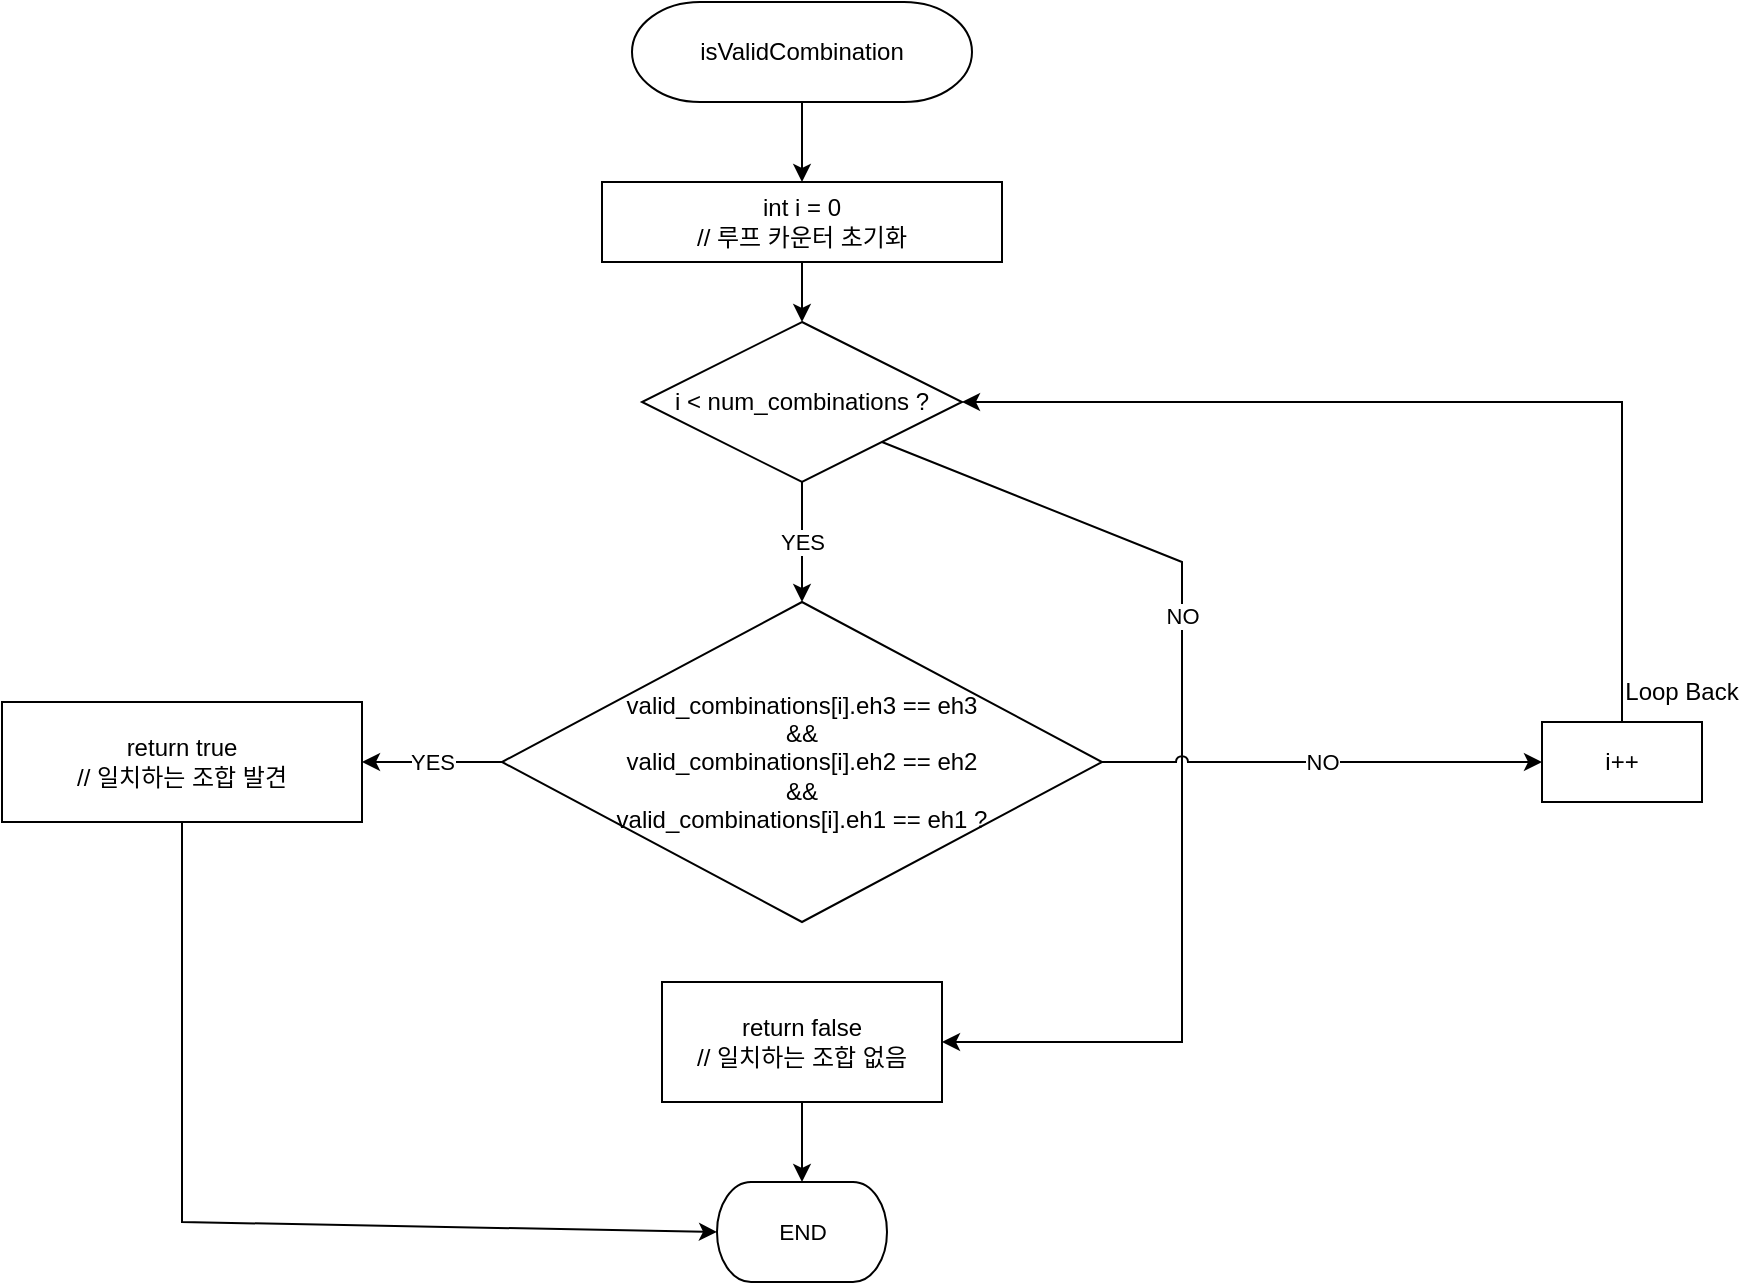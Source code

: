 <mxfile version="20.3.0" type="device" pages="10"><diagram id="jhIwNzU6pl2Hl0c-23BP" name="isValidCombination"><mxGraphModel dx="1209" dy="844" grid="1" gridSize="10" guides="1" tooltips="1" connect="1" arrows="1" fold="1" page="1" pageScale="1" pageWidth="827" pageHeight="1169" math="0" shadow="0"><root><mxCell id="0"/><mxCell id="1" parent="0"/><mxCell id="GR-Wua90Bh_fYe8QBfKz-2" value="int i = 0&#10;// 루프 카운터 초기화" style="rounded=0;whiteSpace=wrap;html=1;strokeWidth=1;fontStyle=0;fillColor=#FFFFFF;strokeColor=#000000;" vertex="1" parent="1"><mxGeometry x="400" y="190" width="200" height="40" as="geometry"/></mxCell><mxCell id="GR-Wua90Bh_fYe8QBfKz-3" value="i &lt; num_combinations ?" style="rhombus;whiteSpace=wrap;html=1;strokeWidth=1;fontStyle=0;fillColor=#FFFFFF;strokeColor=#000000;" vertex="1" parent="1"><mxGeometry x="420" y="260" width="160" height="80" as="geometry"/></mxCell><mxCell id="GR-Wua90Bh_fYe8QBfKz-4" value="valid_combinations[i].eh3 == eh3&#10;&amp;&amp;&#10;valid_combinations[i].eh2 == eh2&#10;&amp;&amp;&#10;valid_combinations[i].eh1 == eh1 ?" style="rhombus;whiteSpace=wrap;html=1;strokeWidth=1;fontStyle=0;fillColor=#FFFFFF;strokeColor=#000000;" vertex="1" parent="1"><mxGeometry x="350" y="400" width="300" height="160" as="geometry"/></mxCell><mxCell id="GR-Wua90Bh_fYe8QBfKz-5" value="return true&#10;// 일치하는 조합 발견" style="rounded=0;whiteSpace=wrap;html=1;strokeWidth=1;fontStyle=0;fillColor=#FFFFFF;strokeColor=#000000;" vertex="1" parent="1"><mxGeometry x="100" y="450" width="180" height="60" as="geometry"/></mxCell><mxCell id="GR-Wua90Bh_fYe8QBfKz-6" value="i++" style="rounded=0;whiteSpace=wrap;html=1;strokeWidth=1;fontStyle=0;fillColor=#FFFFFF;strokeColor=#000000;" vertex="1" parent="1"><mxGeometry x="870" y="460" width="80" height="40" as="geometry"/></mxCell><mxCell id="GR-Wua90Bh_fYe8QBfKz-7" value="return false&#10;// 일치하는 조합 없음" style="rounded=0;whiteSpace=wrap;html=1;strokeWidth=1;fontStyle=0;fillColor=#FFFFFF;strokeColor=#000000;" vertex="1" parent="1"><mxGeometry x="430" y="590" width="140" height="60" as="geometry"/></mxCell><mxCell id="GR-Wua90Bh_fYe8QBfKz-10" value="" style="endArrow=classic;html=1;rounded=0;entryX=0.5;entryY=0;entryDx=0;entryDy=0;exitX=0.5;exitY=1;exitDx=0;exitDy=0;exitPerimeter=0;" edge="1" parent="1" source="jDXpZKuabYt06_Wnaah9-1" target="GR-Wua90Bh_fYe8QBfKz-2"><mxGeometry width="50" height="50" relative="1" as="geometry"><mxPoint x="500" y="160" as="sourcePoint"/><mxPoint x="500" y="190" as="targetPoint"/></mxGeometry></mxCell><mxCell id="GR-Wua90Bh_fYe8QBfKz-11" value="" style="endArrow=classic;html=1;rounded=0;exitX=0.5;exitY=1;exitDx=0;exitDy=0;entryX=0.5;entryY=0;entryDx=0;entryDy=0;" edge="1" parent="1" source="GR-Wua90Bh_fYe8QBfKz-2" target="GR-Wua90Bh_fYe8QBfKz-3"><mxGeometry width="50" height="50" relative="1" as="geometry"><mxPoint x="500" y="250" as="sourcePoint"/><mxPoint x="500" y="280" as="targetPoint"/></mxGeometry></mxCell><mxCell id="GR-Wua90Bh_fYe8QBfKz-12" value="YES" style="endArrow=classic;html=1;rounded=0;exitX=0.5;exitY=1;exitDx=0;exitDy=0;entryX=0.5;entryY=0;entryDx=0;entryDy=0;" edge="1" parent="1" source="GR-Wua90Bh_fYe8QBfKz-3" target="GR-Wua90Bh_fYe8QBfKz-4"><mxGeometry width="50" height="50" relative="1" as="geometry"><mxPoint x="500" y="360" as="sourcePoint"/><mxPoint x="500" y="400" as="targetPoint"/></mxGeometry></mxCell><mxCell id="GR-Wua90Bh_fYe8QBfKz-13" value="NO" style="endArrow=classic;html=1;rounded=0;exitX=1;exitY=1;exitDx=0;exitDy=0;entryX=1;entryY=0.5;entryDx=0;entryDy=0;" edge="1" parent="1" source="GR-Wua90Bh_fYe8QBfKz-3" target="GR-Wua90Bh_fYe8QBfKz-7"><mxGeometry x="-0.276" width="50" height="50" relative="1" as="geometry"><mxPoint x="580" y="320" as="sourcePoint"/><mxPoint x="590" y="580" as="targetPoint"/><Array as="points"><mxPoint x="690" y="380"/><mxPoint x="690" y="620"/></Array><mxPoint as="offset"/></mxGeometry></mxCell><mxCell id="GR-Wua90Bh_fYe8QBfKz-14" value="YES" style="endArrow=classic;html=1;rounded=0;exitX=0;exitY=0.5;exitDx=0;exitDy=0;entryX=1;entryY=0.5;entryDx=0;entryDy=0;" edge="1" parent="1" source="GR-Wua90Bh_fYe8QBfKz-4" target="GR-Wua90Bh_fYe8QBfKz-5"><mxGeometry width="50" height="50" relative="1" as="geometry"><mxPoint x="380" y="460" as="sourcePoint"/><mxPoint x="280" y="470" as="targetPoint"/></mxGeometry></mxCell><mxCell id="GR-Wua90Bh_fYe8QBfKz-15" value="NO" style="endArrow=classic;html=1;rounded=0;exitX=1;exitY=0.5;exitDx=0;exitDy=0;entryX=0;entryY=0.5;entryDx=0;entryDy=0;jumpStyle=arc;" edge="1" parent="1" source="GR-Wua90Bh_fYe8QBfKz-4" target="GR-Wua90Bh_fYe8QBfKz-6"><mxGeometry width="50" height="50" relative="1" as="geometry"><mxPoint x="620" y="460" as="sourcePoint"/><mxPoint x="720" y="470" as="targetPoint"/></mxGeometry></mxCell><mxCell id="GR-Wua90Bh_fYe8QBfKz-16" value="" style="endArrow=classic;html=1;rounded=0;exitX=0.5;exitY=0;exitDx=0;exitDy=0;entryX=1;entryY=0.5;entryDx=0;entryDy=0;" edge="1" parent="1" source="GR-Wua90Bh_fYe8QBfKz-6" target="GR-Wua90Bh_fYe8QBfKz-3"><mxGeometry width="50" height="50" relative="1" as="geometry"><mxPoint x="800" y="440" as="sourcePoint"/><mxPoint x="580" y="320" as="targetPoint"/><Array as="points"><mxPoint x="910" y="300"/></Array></mxGeometry></mxCell><mxCell id="GR-Wua90Bh_fYe8QBfKz-17" value="" style="endArrow=classic;html=1;rounded=0;exitX=0.5;exitY=1;exitDx=0;exitDy=0;entryX=0;entryY=0.5;entryDx=0;entryDy=0;entryPerimeter=0;" edge="1" parent="1" source="GR-Wua90Bh_fYe8QBfKz-5" target="Q-nzktTsTp43KtR2l6v7-1"><mxGeometry width="50" height="50" relative="1" as="geometry"><mxPoint x="190" y="500" as="sourcePoint"/><mxPoint x="190" y="540" as="targetPoint"/><Array as="points"><mxPoint x="190" y="710"/></Array></mxGeometry></mxCell><mxCell id="GR-Wua90Bh_fYe8QBfKz-18" value="" style="endArrow=classic;html=1;rounded=0;exitX=0.5;exitY=1;exitDx=0;exitDy=0;entryX=0.5;entryY=0;entryDx=0;entryDy=0;entryPerimeter=0;" edge="1" parent="1" source="GR-Wua90Bh_fYe8QBfKz-7" target="Q-nzktTsTp43KtR2l6v7-1"><mxGeometry width="50" height="50" relative="1" as="geometry"><mxPoint x="500" y="640" as="sourcePoint"/><mxPoint x="500" y="680" as="targetPoint"/></mxGeometry></mxCell><UserObject label="&lt;div style=&quot;&quot;&gt;&lt;font style=&quot;direction: ltr; line-height: 120%; opacity: 1;&quot;&gt;isValidCombination&lt;br&gt;&lt;/font&gt;&lt;/div&gt;" tags="순서도" id="jDXpZKuabYt06_Wnaah9-1"><mxCell style="verticalAlign=middle;align=center;overflow=width;vsdxID=2;fillColor=#FFFFFF;gradientColor=none;shape=stencil(tVLLDsIgEPwajiQIMfFe638Qu22JCM2Ctv69kK0Rm9qDibeZndkXC1NV6PUATIoQ0V9gNE3smToyKY3rAU1MiKmaqar1CB36m2uIDzo7M7r6e64wUZ4UOUWKB9GdIH4irzWu8B42vRrPScNFXZzN+5mvl3qJXE8mcPRRR+Pdh2Y1dsBTE95a3c0TkBRGgKEIb6wg1/r+ssCXd/vLCgm8z9caa+n6pb48dwrRV1H1Ew==);strokeColor=#000000;spacingTop=-1;spacingBottom=-1;spacingLeft=-1;spacingRight=-1;points=[[0.5,1,0],[0.5,0,0],[0,0.5,0],[1,0.5,0]];labelBackgroundColor=none;rounded=0;html=1;whiteSpace=wrap;strokeWidth=1;fontStyle=0" vertex="1" parent="1"><mxGeometry x="415" y="100" width="170" height="50" as="geometry"/></mxCell></UserObject><mxCell id="jDXpZKuabYt06_Wnaah9-2" value="Loop Back" style="text;html=1;strokeColor=none;fillColor=none;align=center;verticalAlign=middle;whiteSpace=wrap;rounded=0;" vertex="1" parent="1"><mxGeometry x="910" y="430" width="60" height="30" as="geometry"/></mxCell><UserObject label="&lt;div style=&quot;font-size: 1px&quot;&gt;&lt;font style=&quot;font-size:11.29px;font-family:Arial;color:#000000;direction:ltr;letter-spacing:0px;line-height:120%;opacity:1&quot;&gt;END&lt;br&gt;&lt;/font&gt;&lt;/div&gt;" tags="순서도" id="Q-nzktTsTp43KtR2l6v7-1"><mxCell style="verticalAlign=middle;align=center;overflow=width;vsdxID=77;fillColor=#FFFFFF;gradientColor=none;shape=stencil(tVLLDsIgEPwajiQIMfFe638Qu22JCM2Ctv69kK0Rm9qDibeZndkXC1NV6PUATIoQ0V9gNE3smToyKY3rAU1MiKmaqar1CB36m2uIDzo7M7r6e64wUZ4UOUWKB9GdIH4irzWu8B42vRrPScNFXZzN+5mvl3qJXE8mcPRRR+Pdh2Y1dsBTE95a3c0TkBRGgKEIb6wg1/r+ssCXd/vLCgm8z9caa+n6pb48dwrRV1H1Ew==);strokeColor=#000000;spacingTop=-1;spacingBottom=-1;spacingLeft=-1;spacingRight=-1;points=[[0.5,1,0],[0.5,0,0],[0,0.5,0],[1,0.5,0]];labelBackgroundColor=none;rounded=0;html=1;whiteSpace=wrap;strokeWidth=1;fontStyle=0" vertex="1" parent="1"><mxGeometry x="457.5" y="690" width="85" height="50" as="geometry"/></mxCell></UserObject></root></mxGraphModel></diagram><diagram id="XJsDQ7pDIUBD3050-N2d" name="pGetSignalDisplayName"><mxGraphModel dx="1209" dy="844" grid="1" gridSize="10" guides="1" tooltips="1" connect="1" arrows="1" fold="1" page="1" pageScale="1" pageWidth="827" pageHeight="1169" math="0" shadow="0"><root><mxCell id="0"/><mxCell id="1" parent="0"/><mxCell id="WnZVY6jZgxBvEmty5M6B-2" value="switch (disp)" style="rhombus;whiteSpace=wrap;html=1;strokeWidth=1;fontStyle=0;fillColor=#FFFFFF;strokeColor=#000000;" vertex="1" parent="1"><mxGeometry x="700" y="220" width="140" height="80" as="geometry"/></mxCell><mxCell id="WnZVY6jZgxBvEmty5M6B-3" value="case E_DISP_R:&#10;return &quot;E_DISP_R&quot;" style="rounded=0;whiteSpace=wrap;html=1;strokeWidth=1;fontStyle=0;fillColor=#FFFFFF;strokeColor=#000000;" vertex="1" parent="1"><mxGeometry x="70" y="340" width="140" height="60" as="geometry"/></mxCell><mxCell id="WnZVY6jZgxBvEmty5M6B-4" value="case E_DISP_SDN_R:&#10;return &quot;E_DISP_SDN_R&quot;" style="rounded=0;whiteSpace=wrap;html=1;strokeWidth=1;fontStyle=0;fillColor=#FFFFFF;strokeColor=#000000;" vertex="1" parent="1"><mxGeometry x="230" y="340" width="140" height="60" as="geometry"/></mxCell><mxCell id="WnZVY6jZgxBvEmty5M6B-5" value="case E_DISP_YY:&#10;return &quot;E_DISP_YY&quot;" style="rounded=0;whiteSpace=wrap;html=1;strokeWidth=1;fontStyle=0;fillColor=#FFFFFF;strokeColor=#000000;" vertex="1" parent="1"><mxGeometry x="390" y="340" width="140" height="60" as="geometry"/></mxCell><mxCell id="WnZVY6jZgxBvEmty5M6B-6" value="case E_DISP_Y:&#10;return &quot;E_DISP_Y&quot;" style="rounded=0;whiteSpace=wrap;html=1;strokeWidth=1;fontStyle=0;fillColor=#FFFFFF;strokeColor=#000000;" vertex="1" parent="1"><mxGeometry x="550" y="340" width="140" height="60" as="geometry"/></mxCell><mxCell id="WnZVY6jZgxBvEmty5M6B-7" value="case E_DISP_YG:&#10;return &quot;E_DISP_YG&quot;" style="rounded=0;whiteSpace=wrap;html=1;strokeWidth=1;fontStyle=0;fillColor=#FFFFFF;strokeColor=#000000;" vertex="1" parent="1"><mxGeometry x="710" y="340" width="140" height="60" as="geometry"/></mxCell><mxCell id="WnZVY6jZgxBvEmty5M6B-8" value="case E_DISP_G:&#10;return &quot;E_DISP_G&quot;" style="rounded=0;whiteSpace=wrap;html=1;strokeWidth=1;fontStyle=0;fillColor=#FFFFFF;strokeColor=#000000;" vertex="1" parent="1"><mxGeometry x="870" y="340" width="140" height="60" as="geometry"/></mxCell><mxCell id="WnZVY6jZgxBvEmty5M6B-9" value="case E_DISP_OFF:&#10;return &quot;E_DISP_OFF&quot;" style="rounded=0;whiteSpace=wrap;html=1;strokeWidth=1;fontStyle=0;fillColor=#FFFFFF;strokeColor=#000000;" vertex="1" parent="1"><mxGeometry x="1030" y="340" width="140" height="60" as="geometry"/></mxCell><mxCell id="WnZVY6jZgxBvEmty5M6B-10" value="case E_DISP_MAX:&#10;return &quot;E_DISP_MAX&quot;" style="rounded=0;whiteSpace=wrap;html=1;strokeWidth=1;fontStyle=0;fillColor=#FFFFFF;strokeColor=#000000;" vertex="1" parent="1"><mxGeometry x="1190" y="340" width="140" height="60" as="geometry"/></mxCell><mxCell id="WnZVY6jZgxBvEmty5M6B-11" value="default:&#10;return &quot;UNKNOWN&quot;" style="rounded=0;whiteSpace=wrap;html=1;strokeWidth=1;fontStyle=0;fillColor=#FFFFFF;strokeColor=#000000;" vertex="1" parent="1"><mxGeometry x="1370" y="260" width="140" height="60" as="geometry"/></mxCell><mxCell id="WnZVY6jZgxBvEmty5M6B-21" value="" style="endArrow=classic;html=1;rounded=0;exitX=0.5;exitY=1;exitDx=0;exitDy=0;entryX=0.5;entryY=0;entryDx=0;entryDy=0;exitPerimeter=0;" edge="1" parent="1" source="O1dTMARUUTvSyA5s2RLt-1" target="WnZVY6jZgxBvEmty5M6B-2"><mxGeometry width="50" height="50" relative="1" as="geometry"><mxPoint x="770" y="180" as="sourcePoint"/><mxPoint x="770" y="220" as="targetPoint"/></mxGeometry></mxCell><mxCell id="WnZVY6jZgxBvEmty5M6B-22" value="E_DISP_R" style="endArrow=classic;html=1;rounded=0;exitX=0;exitY=0.5;exitDx=0;exitDy=0;entryX=0.5;entryY=0;entryDx=0;entryDy=0;" edge="1" parent="1" source="WnZVY6jZgxBvEmty5M6B-2" target="WnZVY6jZgxBvEmty5M6B-3"><mxGeometry width="50" height="50" relative="1" as="geometry"><mxPoint x="700" y="300" as="sourcePoint"/><mxPoint x="140" y="340" as="targetPoint"/></mxGeometry></mxCell><mxCell id="WnZVY6jZgxBvEmty5M6B-23" value="E_DISP_SDN_R" style="endArrow=classic;html=1;rounded=0;exitX=0;exitY=1;exitDx=0;exitDy=0;entryX=0.5;entryY=0;entryDx=0;entryDy=0;" edge="1" parent="1" source="WnZVY6jZgxBvEmty5M6B-2" target="WnZVY6jZgxBvEmty5M6B-4"><mxGeometry width="50" height="50" relative="1" as="geometry"><mxPoint x="714" y="300" as="sourcePoint"/><mxPoint x="300" y="340" as="targetPoint"/></mxGeometry></mxCell><mxCell id="WnZVY6jZgxBvEmty5M6B-24" value="E_DISP_YY" style="endArrow=classic;html=1;rounded=0;exitX=0;exitY=1;exitDx=0;exitDy=0;entryX=0.5;entryY=0;entryDx=0;entryDy=0;" edge="1" parent="1" source="WnZVY6jZgxBvEmty5M6B-2" target="WnZVY6jZgxBvEmty5M6B-5"><mxGeometry width="50" height="50" relative="1" as="geometry"><mxPoint x="742" y="300" as="sourcePoint"/><mxPoint x="460" y="340" as="targetPoint"/></mxGeometry></mxCell><mxCell id="WnZVY6jZgxBvEmty5M6B-25" value="E_DISP_Y" style="endArrow=classic;html=1;rounded=0;exitX=0.5;exitY=1;exitDx=0;exitDy=0;entryX=0.5;entryY=0;entryDx=0;entryDy=0;" edge="1" parent="1" source="WnZVY6jZgxBvEmty5M6B-2" target="WnZVY6jZgxBvEmty5M6B-6"><mxGeometry width="50" height="50" relative="1" as="geometry"><mxPoint x="770" y="300" as="sourcePoint"/><mxPoint x="620" y="340" as="targetPoint"/></mxGeometry></mxCell><mxCell id="WnZVY6jZgxBvEmty5M6B-26" value="E_DISP_YG" style="endArrow=classic;html=1;rounded=0;exitX=0.5;exitY=1;exitDx=0;exitDy=0;entryX=0.5;entryY=0;entryDx=0;entryDy=0;" edge="1" parent="1" source="WnZVY6jZgxBvEmty5M6B-2" target="WnZVY6jZgxBvEmty5M6B-7"><mxGeometry width="50" height="50" relative="1" as="geometry"><mxPoint x="798" y="300" as="sourcePoint"/><mxPoint x="780" y="340" as="targetPoint"/></mxGeometry></mxCell><mxCell id="WnZVY6jZgxBvEmty5M6B-27" value="E_DISP_G" style="endArrow=classic;html=1;rounded=0;exitX=1;exitY=1;exitDx=0;exitDy=0;entryX=0.5;entryY=0;entryDx=0;entryDy=0;" edge="1" parent="1" source="WnZVY6jZgxBvEmty5M6B-2" target="WnZVY6jZgxBvEmty5M6B-8"><mxGeometry width="50" height="50" relative="1" as="geometry"><mxPoint x="826" y="300" as="sourcePoint"/><mxPoint x="940" y="340" as="targetPoint"/></mxGeometry></mxCell><mxCell id="WnZVY6jZgxBvEmty5M6B-28" value="E_DISP_OFF" style="endArrow=classic;html=1;rounded=0;exitX=1;exitY=1;exitDx=0;exitDy=0;entryX=0.5;entryY=0;entryDx=0;entryDy=0;" edge="1" parent="1" source="WnZVY6jZgxBvEmty5M6B-2" target="WnZVY6jZgxBvEmty5M6B-9"><mxGeometry width="50" height="50" relative="1" as="geometry"><mxPoint x="840" y="300" as="sourcePoint"/><mxPoint x="1100" y="340" as="targetPoint"/></mxGeometry></mxCell><mxCell id="WnZVY6jZgxBvEmty5M6B-29" value="E_DISP_MAX" style="endArrow=classic;html=1;rounded=0;exitX=1;exitY=1;exitDx=0;exitDy=0;entryX=0.5;entryY=0;entryDx=0;entryDy=0;" edge="1" parent="1" source="WnZVY6jZgxBvEmty5M6B-2" target="WnZVY6jZgxBvEmty5M6B-10"><mxGeometry width="50" height="50" relative="1" as="geometry"><mxPoint x="840" y="284" as="sourcePoint"/><mxPoint x="1260" y="340" as="targetPoint"/></mxGeometry></mxCell><mxCell id="WnZVY6jZgxBvEmty5M6B-30" value="default" style="endArrow=classic;html=1;rounded=0;exitX=1;exitY=0.5;exitDx=0;exitDy=0;entryX=0;entryY=0.5;entryDx=0;entryDy=0;" edge="1" parent="1" source="WnZVY6jZgxBvEmty5M6B-2" target="WnZVY6jZgxBvEmty5M6B-11"><mxGeometry width="50" height="50" relative="1" as="geometry"><mxPoint x="840" y="260" as="sourcePoint"/><mxPoint x="1350" y="370" as="targetPoint"/></mxGeometry></mxCell><mxCell id="WnZVY6jZgxBvEmty5M6B-31" value="" style="endArrow=classic;html=1;rounded=0;exitX=0.5;exitY=1;exitDx=0;exitDy=0;entryX=0;entryY=0.5;entryDx=0;entryDy=0;entryPerimeter=0;" edge="1" parent="1" source="WnZVY6jZgxBvEmty5M6B-3" target="aitRpU06l0rPKQZE5E5O-1"><mxGeometry width="50" height="50" relative="1" as="geometry"><mxPoint x="140" y="400" as="sourcePoint"/><mxPoint x="740" y="520" as="targetPoint"/><Array as="points"><mxPoint x="240" y="510"/></Array></mxGeometry></mxCell><mxCell id="WnZVY6jZgxBvEmty5M6B-32" value="" style="endArrow=classic;html=1;rounded=0;exitX=0.5;exitY=1;exitDx=0;exitDy=0;entryX=0;entryY=0.5;entryDx=0;entryDy=0;entryPerimeter=0;" edge="1" parent="1" source="WnZVY6jZgxBvEmty5M6B-4" target="aitRpU06l0rPKQZE5E5O-1"><mxGeometry width="50" height="50" relative="1" as="geometry"><mxPoint x="300" y="400" as="sourcePoint"/><mxPoint x="300" y="440" as="targetPoint"/><Array as="points"><mxPoint x="440" y="480"/></Array></mxGeometry></mxCell><mxCell id="WnZVY6jZgxBvEmty5M6B-33" value="" style="endArrow=classic;html=1;rounded=0;exitX=0.5;exitY=1;exitDx=0;exitDy=0;entryX=0;entryY=0.5;entryDx=0;entryDy=0;entryPerimeter=0;" edge="1" parent="1" source="WnZVY6jZgxBvEmty5M6B-5" target="aitRpU06l0rPKQZE5E5O-1"><mxGeometry width="50" height="50" relative="1" as="geometry"><mxPoint x="460" y="400" as="sourcePoint"/><mxPoint x="460" y="440" as="targetPoint"/></mxGeometry></mxCell><mxCell id="WnZVY6jZgxBvEmty5M6B-34" value="" style="endArrow=classic;html=1;rounded=0;exitX=0.5;exitY=1;exitDx=0;exitDy=0;entryX=0.5;entryY=0;entryDx=0;entryDy=0;entryPerimeter=0;" edge="1" parent="1" source="WnZVY6jZgxBvEmty5M6B-6" target="aitRpU06l0rPKQZE5E5O-1"><mxGeometry width="50" height="50" relative="1" as="geometry"><mxPoint x="620" y="400" as="sourcePoint"/><mxPoint x="620" y="440" as="targetPoint"/></mxGeometry></mxCell><mxCell id="WnZVY6jZgxBvEmty5M6B-35" value="" style="endArrow=classic;html=1;rounded=0;exitX=0.5;exitY=1;exitDx=0;exitDy=0;entryX=0.5;entryY=0;entryDx=0;entryDy=0;entryPerimeter=0;" edge="1" parent="1" source="WnZVY6jZgxBvEmty5M6B-7" target="aitRpU06l0rPKQZE5E5O-1"><mxGeometry width="50" height="50" relative="1" as="geometry"><mxPoint x="780" y="400" as="sourcePoint"/><mxPoint x="780" y="440" as="targetPoint"/></mxGeometry></mxCell><mxCell id="WnZVY6jZgxBvEmty5M6B-36" value="" style="endArrow=classic;html=1;rounded=0;exitX=0.5;exitY=1;exitDx=0;exitDy=0;entryX=0.5;entryY=0;entryDx=0;entryDy=0;entryPerimeter=0;" edge="1" parent="1" source="WnZVY6jZgxBvEmty5M6B-8" target="aitRpU06l0rPKQZE5E5O-1"><mxGeometry width="50" height="50" relative="1" as="geometry"><mxPoint x="940" y="400" as="sourcePoint"/><mxPoint x="940" y="440" as="targetPoint"/></mxGeometry></mxCell><mxCell id="WnZVY6jZgxBvEmty5M6B-37" value="" style="endArrow=classic;html=1;rounded=0;exitX=0.5;exitY=1;exitDx=0;exitDy=0;entryX=1;entryY=0.5;entryDx=0;entryDy=0;entryPerimeter=0;" edge="1" parent="1" source="WnZVY6jZgxBvEmty5M6B-9" target="aitRpU06l0rPKQZE5E5O-1"><mxGeometry width="50" height="50" relative="1" as="geometry"><mxPoint x="1100" y="400" as="sourcePoint"/><mxPoint x="1100" y="440" as="targetPoint"/></mxGeometry></mxCell><mxCell id="WnZVY6jZgxBvEmty5M6B-38" value="" style="endArrow=classic;html=1;rounded=0;exitX=0.5;exitY=1;exitDx=0;exitDy=0;entryX=1;entryY=0.5;entryDx=0;entryDy=0;entryPerimeter=0;" edge="1" parent="1" source="WnZVY6jZgxBvEmty5M6B-10" target="aitRpU06l0rPKQZE5E5O-1"><mxGeometry width="50" height="50" relative="1" as="geometry"><mxPoint x="1260" y="400" as="sourcePoint"/><mxPoint x="1260" y="440" as="targetPoint"/></mxGeometry></mxCell><UserObject label="&lt;div style=&quot;&quot;&gt;&lt;font style=&quot;direction: ltr; line-height: 120%; opacity: 1;&quot;&gt;pGetSignalDisplayName&lt;br&gt;&lt;/font&gt;&lt;/div&gt;" tags="순서도" id="O1dTMARUUTvSyA5s2RLt-1"><mxCell style="verticalAlign=middle;align=center;overflow=width;vsdxID=2;fillColor=#FFFFFF;gradientColor=none;shape=stencil(tVLLDsIgEPwajiQIMfFe638Qu22JCM2Ctv69kK0Rm9qDibeZndkXC1NV6PUATIoQ0V9gNE3smToyKY3rAU1MiKmaqar1CB36m2uIDzo7M7r6e64wUZ4UOUWKB9GdIH4irzWu8B42vRrPScNFXZzN+5mvl3qJXE8mcPRRR+Pdh2Y1dsBTE95a3c0TkBRGgKEIb6wg1/r+ssCXd/vLCgm8z9caa+n6pb48dwrRV1H1Ew==);strokeColor=#000000;spacingTop=-1;spacingBottom=-1;spacingLeft=-1;spacingRight=-1;points=[[0.5,1,0],[0.5,0,0],[0,0.5,0],[1,0.5,0]];labelBackgroundColor=none;rounded=0;html=1;whiteSpace=wrap;strokeWidth=1;fontStyle=0" vertex="1" parent="1"><mxGeometry x="685" y="120" width="170" height="50" as="geometry"/></mxCell></UserObject><UserObject label="&lt;div style=&quot;font-size: 1px&quot;&gt;&lt;font style=&quot;font-size:11.29px;font-family:Arial;color:#000000;direction:ltr;letter-spacing:0px;line-height:120%;opacity:1&quot;&gt;END&lt;br&gt;&lt;/font&gt;&lt;/div&gt;" tags="순서도" id="aitRpU06l0rPKQZE5E5O-1"><mxCell style="verticalAlign=middle;align=center;overflow=width;vsdxID=77;fillColor=#FFFFFF;gradientColor=none;shape=stencil(tVLLDsIgEPwajiQIMfFe638Qu22JCM2Ctv69kK0Rm9qDibeZndkXC1NV6PUATIoQ0V9gNE3smToyKY3rAU1MiKmaqar1CB36m2uIDzo7M7r6e64wUZ4UOUWKB9GdIH4irzWu8B42vRrPScNFXZzN+5mvl3qJXE8mcPRRR+Pdh2Y1dsBTE95a3c0TkBRGgKEIb6wg1/r+ssCXd/vLCgm8z9caa+n6pb48dwrRV1H1Ew==);strokeColor=#000000;spacingTop=-1;spacingBottom=-1;spacingLeft=-1;spacingRight=-1;points=[[0.5,1,0],[0.5,0,0],[0,0.5,0],[1,0.5,0]];labelBackgroundColor=none;rounded=0;html=1;whiteSpace=wrap;strokeWidth=1;fontStyle=0" vertex="1" parent="1"><mxGeometry x="737.5" y="500" width="85" height="50" as="geometry"/></mxCell></UserObject><mxCell id="aitRpU06l0rPKQZE5E5O-2" value="" style="endArrow=classic;html=1;rounded=0;jumpStyle=arc;entryX=1;entryY=0.5;entryDx=0;entryDy=0;entryPerimeter=0;exitX=0.5;exitY=1;exitDx=0;exitDy=0;" edge="1" parent="1" source="WnZVY6jZgxBvEmty5M6B-11" target="aitRpU06l0rPKQZE5E5O-1"><mxGeometry width="50" height="50" relative="1" as="geometry"><mxPoint x="890" y="460" as="sourcePoint"/><mxPoint x="940" y="410" as="targetPoint"/><Array as="points"><mxPoint x="1390" y="510"/></Array></mxGeometry></mxCell></root></mxGraphModel></diagram><diagram id="5bUU8OY_JiT11OFIvYTw" name="eGetRailTrackType"><mxGraphModel dx="1209" dy="844" grid="1" gridSize="10" guides="1" tooltips="1" connect="1" arrows="1" fold="1" page="1" pageScale="1" pageWidth="827" pageHeight="1169" math="0" shadow="0"><root><mxCell id="0"/><mxCell id="1" parent="0"/><UserObject label="&lt;div style=&quot;&quot;&gt;&lt;font style=&quot;direction: ltr; line-height: 120%; opacity: 1;&quot;&gt;eGetRailTrackType&lt;br&gt;&lt;/font&gt;&lt;/div&gt;" tags="순서도" id="f5t8ga92Wd1yxNSZHquX-1"><mxCell style="verticalAlign=middle;align=center;overflow=width;vsdxID=2;fillColor=#FFFFFF;gradientColor=none;shape=stencil(tVLLDsIgEPwajiQIMfFe638Qu22JCM2Ctv69kK0Rm9qDibeZndkXC1NV6PUATIoQ0V9gNE3smToyKY3rAU1MiKmaqar1CB36m2uIDzo7M7r6e64wUZ4UOUWKB9GdIH4irzWu8B42vRrPScNFXZzN+5mvl3qJXE8mcPRRR+Pdh2Y1dsBTE95a3c0TkBRGgKEIb6wg1/r+ssCXd/vLCgm8z9caa+n6pb48dwrRV1H1Ew==);strokeColor=#000000;spacingTop=-1;spacingBottom=-1;spacingLeft=-1;spacingRight=-1;points=[[0.5,1,0],[0.5,0,0],[0,0.5,0],[1,0.5,0]];labelBackgroundColor=none;rounded=0;html=1;whiteSpace=wrap;strokeWidth=1;fontStyle=0" vertex="1" parent="1"><mxGeometry x="400" y="220" width="170" height="50" as="geometry"/></mxCell></UserObject><UserObject label="&lt;div style=&quot;font-size: 1px&quot;&gt;&lt;font style=&quot;font-size:11.29px;font-family:Arial;color:#000000;direction:ltr;letter-spacing:0px;line-height:120%;opacity:1&quot;&gt;END&lt;br&gt;&lt;/font&gt;&lt;/div&gt;" tags="순서도" id="xmRsJ03Caiz-B5KGtZsV-1"><mxCell style="verticalAlign=middle;align=center;overflow=width;vsdxID=77;fillColor=#FFFFFF;gradientColor=none;shape=stencil(tVLLDsIgEPwajiQIMfFe638Qu22JCM2Ctv69kK0Rm9qDibeZndkXC1NV6PUATIoQ0V9gNE3smToyKY3rAU1MiKmaqar1CB36m2uIDzo7M7r6e64wUZ4UOUWKB9GdIH4irzWu8B42vRrPScNFXZzN+5mvl3qJXE8mcPRRR+Pdh2Y1dsBTE95a3c0TkBRGgKEIb6wg1/r+ssCXd/vLCgm8z9caa+n6pb48dwrRV1H1Ew==);strokeColor=#000000;spacingTop=-1;spacingBottom=-1;spacingLeft=-1;spacingRight=-1;points=[[0.5,1,0],[0.5,0,0],[0,0.5,0],[1,0.5,0]];labelBackgroundColor=none;rounded=0;html=1;whiteSpace=wrap;strokeWidth=1;fontStyle=0" vertex="1" parent="1"><mxGeometry x="442.5" y="630" width="85" height="50" as="geometry"/></mxCell></UserObject><mxCell id="xmRsJ03Caiz-B5KGtZsV-2" value="ucGet_RailTrackSet() 호출&#10;// 궤도 설정 값 획득" style="rounded=0;whiteSpace=wrap;html=1;strokeWidth=1;fontStyle=0;fillColor=#FFFFFF;strokeColor=#000000;" vertex="1" parent="1"><mxGeometry x="365" y="310" width="240" height="60" as="geometry"/></mxCell><mxCell id="xmRsJ03Caiz-B5KGtZsV-3" value="ucGet_RailTrackSet()&#10;== 3U ?" style="rhombus;whiteSpace=wrap;html=1;strokeWidth=1;fontStyle=0;fillColor=#FFFFFF;strokeColor=#000000;" vertex="1" parent="1"><mxGeometry x="405" y="410" width="160" height="80" as="geometry"/></mxCell><mxCell id="xmRsJ03Caiz-B5KGtZsV-4" value="return TRACK_TYPE_SINGLE&#10;// 단선" style="rounded=0;whiteSpace=wrap;html=1;strokeWidth=1;fontStyle=0;fillColor=#FFFFFF;strokeColor=#000000;" vertex="1" parent="1"><mxGeometry x="280" y="510" width="180" height="60" as="geometry"/></mxCell><mxCell id="xmRsJ03Caiz-B5KGtZsV-5" value="return TRACK_TYPE_DOUBLE&#10;// 복선" style="rounded=0;whiteSpace=wrap;html=1;strokeWidth=1;fontStyle=0;fillColor=#FFFFFF;strokeColor=#000000;" vertex="1" parent="1"><mxGeometry x="500" y="510" width="180" height="60" as="geometry"/></mxCell><mxCell id="xmRsJ03Caiz-B5KGtZsV-6" value="" style="endArrow=classic;html=1;rounded=0;exitX=0.5;exitY=1;exitDx=0;exitDy=0;entryX=0.5;entryY=0;entryDx=0;entryDy=0;" edge="1" parent="1" source="xmRsJ03Caiz-B5KGtZsV-2" target="xmRsJ03Caiz-B5KGtZsV-3"><mxGeometry width="50" height="50" relative="1" as="geometry"><mxPoint x="485" y="370" as="sourcePoint"/><mxPoint x="485" y="410" as="targetPoint"/></mxGeometry></mxCell><mxCell id="xmRsJ03Caiz-B5KGtZsV-7" value="YES (3U)" style="endArrow=classic;html=1;rounded=0;exitX=0;exitY=1;exitDx=0;exitDy=0;entryX=0.5;entryY=0;entryDx=0;entryDy=0;" edge="1" parent="1" source="xmRsJ03Caiz-B5KGtZsV-3" target="xmRsJ03Caiz-B5KGtZsV-4"><mxGeometry width="50" height="50" relative="1" as="geometry"><mxPoint x="405" y="490" as="sourcePoint"/><mxPoint x="275" y="550" as="targetPoint"/></mxGeometry></mxCell><mxCell id="xmRsJ03Caiz-B5KGtZsV-8" value="NO (≠3U)" style="endArrow=classic;html=1;rounded=0;exitX=1;exitY=1;exitDx=0;exitDy=0;entryX=0.5;entryY=0;entryDx=0;entryDy=0;" edge="1" parent="1" source="xmRsJ03Caiz-B5KGtZsV-3" target="xmRsJ03Caiz-B5KGtZsV-5"><mxGeometry width="50" height="50" relative="1" as="geometry"><mxPoint x="565" y="490" as="sourcePoint"/><mxPoint x="695" y="550" as="targetPoint"/></mxGeometry></mxCell><mxCell id="xmRsJ03Caiz-B5KGtZsV-9" value="" style="endArrow=classic;html=1;rounded=0;jumpStyle=arc;entryX=0.5;entryY=0;entryDx=0;entryDy=0;exitX=0.5;exitY=1;exitDx=0;exitDy=0;exitPerimeter=0;" edge="1" parent="1" source="f5t8ga92Wd1yxNSZHquX-1" target="xmRsJ03Caiz-B5KGtZsV-2"><mxGeometry width="50" height="50" relative="1" as="geometry"><mxPoint x="390" y="460" as="sourcePoint"/><mxPoint x="440" y="410" as="targetPoint"/></mxGeometry></mxCell><mxCell id="xmRsJ03Caiz-B5KGtZsV-10" value="" style="endArrow=classic;html=1;rounded=0;jumpStyle=arc;entryX=0;entryY=0.5;entryDx=0;entryDy=0;entryPerimeter=0;exitX=0.5;exitY=1;exitDx=0;exitDy=0;" edge="1" parent="1" source="xmRsJ03Caiz-B5KGtZsV-4" target="xmRsJ03Caiz-B5KGtZsV-1"><mxGeometry width="50" height="50" relative="1" as="geometry"><mxPoint x="390" y="460" as="sourcePoint"/><mxPoint x="440" y="410" as="targetPoint"/></mxGeometry></mxCell><mxCell id="xmRsJ03Caiz-B5KGtZsV-11" value="" style="endArrow=classic;html=1;rounded=0;jumpStyle=arc;entryX=1;entryY=0.5;entryDx=0;entryDy=0;entryPerimeter=0;exitX=0.5;exitY=1;exitDx=0;exitDy=0;" edge="1" parent="1" source="xmRsJ03Caiz-B5KGtZsV-5" target="xmRsJ03Caiz-B5KGtZsV-1"><mxGeometry width="50" height="50" relative="1" as="geometry"><mxPoint x="390" y="460" as="sourcePoint"/><mxPoint x="440" y="410" as="targetPoint"/></mxGeometry></mxCell></root></mxGraphModel></diagram><diagram id="Up0CwYqdJFkgzk4mguCm" name="vLampOutput"><mxGraphModel dx="1209" dy="844" grid="1" gridSize="10" guides="1" tooltips="1" connect="1" arrows="1" fold="1" page="1" pageScale="1" pageWidth="827" pageHeight="1169" math="0" shadow="0"><root><mxCell id="0"/><mxCell id="1" parent="0"/><mxCell id="rS9MwZ1MWQHkqGthCXSR-2" value="pOldRelay-&gt;oSDN&#10;!= pRelay-&gt;oSDN ?" style="rhombus;whiteSpace=wrap;html=1;strokeWidth=1;fontStyle=0;fillColor=#FFFFFF;strokeColor=#000000;" vertex="1" parent="1"><mxGeometry x="630" y="280" width="160" height="80" as="geometry"/></mxCell><mxCell id="rS9MwZ1MWQHkqGthCXSR-3" value="SetIOB_SDN(pRelay-&gt;oSDN)&#10;pOldRelay-&gt;oSDN = pRelay-&gt;oSDN&#10;DBG_PRINTF_TRACE(oSDN)" style="rounded=0;whiteSpace=wrap;html=1;strokeWidth=1;fontStyle=0;fillColor=#FFFFFF;strokeColor=#000000;" vertex="1" parent="1"><mxGeometry x="340" y="290" width="220" height="60" as="geometry"/></mxCell><mxCell id="rS9MwZ1MWQHkqGthCXSR-4" value="pOldRelay-&gt;oYCON&#10;!= pRelay-&gt;oYCON ?" style="rhombus;whiteSpace=wrap;html=1;strokeWidth=1;fontStyle=0;fillColor=#FFFFFF;strokeColor=#000000;" vertex="1" parent="1"><mxGeometry x="630" y="410" width="160" height="80" as="geometry"/></mxCell><mxCell id="rS9MwZ1MWQHkqGthCXSR-5" value="SetIOB_YCON(pRelay-&gt;oYCON)&#10;pOldRelay-&gt;oYCON = pRelay-&gt;oYCON&#10;DBG_PRINTF_TRACE(oYCON)" style="rounded=0;whiteSpace=wrap;html=1;strokeWidth=1;fontStyle=0;fillColor=#FFFFFF;strokeColor=#000000;" vertex="1" parent="1"><mxGeometry x="340" y="420" width="220" height="60" as="geometry"/></mxCell><mxCell id="rS9MwZ1MWQHkqGthCXSR-6" value="pOldRelay-&gt;oRCON&#10;!= pRelay-&gt;oRCON ?" style="rhombus;whiteSpace=wrap;html=1;strokeWidth=1;fontStyle=0;fillColor=#FFFFFF;strokeColor=#000000;" vertex="1" parent="1"><mxGeometry x="630" y="540" width="160" height="80" as="geometry"/></mxCell><mxCell id="rS9MwZ1MWQHkqGthCXSR-7" value="SetIOB_RCON(pRelay-&gt;oRCON)&#10;pOldRelay-&gt;oRCON = pRelay-&gt;oRCON&#10;DBG_PRINTF_TRACE(oRCON)" style="rounded=0;whiteSpace=wrap;html=1;strokeWidth=1;fontStyle=0;fillColor=#FFFFFF;strokeColor=#000000;" vertex="1" parent="1"><mxGeometry x="340" y="550" width="220" height="60" as="geometry"/></mxCell><mxCell id="rS9MwZ1MWQHkqGthCXSR-8" value="pOldRelay-&gt;oGCON&#10;!= pRelay-&gt;oGCON ?" style="rhombus;whiteSpace=wrap;html=1;strokeWidth=1;fontStyle=0;fillColor=#FFFFFF;strokeColor=#000000;" vertex="1" parent="1"><mxGeometry x="630" y="670" width="160" height="80" as="geometry"/></mxCell><mxCell id="rS9MwZ1MWQHkqGthCXSR-9" value="SetIOB_GCON(pRelay-&gt;oGCON)&#10;pOldRelay-&gt;oGCON = pRelay-&gt;oGCON&#10;DBG_PRINTF_TRACE(oGCON)" style="rounded=0;whiteSpace=wrap;html=1;strokeWidth=1;fontStyle=0;fillColor=#FFFFFF;strokeColor=#000000;" vertex="1" parent="1"><mxGeometry x="340" y="680" width="220" height="60" as="geometry"/></mxCell><mxCell id="rS9MwZ1MWQHkqGthCXSR-10" value="pOldRelay-&gt;oY1CON&#10;!= pRelay-&gt;oY1CON ?" style="rhombus;whiteSpace=wrap;html=1;strokeWidth=1;fontStyle=0;fillColor=#FFFFFF;strokeColor=#000000;" vertex="1" parent="1"><mxGeometry x="630" y="800" width="160" height="80" as="geometry"/></mxCell><mxCell id="rS9MwZ1MWQHkqGthCXSR-11" value="SetIOB_Y1CON(pRelay-&gt;oY1CON)&#10;pOldRelay-&gt;oY1CON = pRelay-&gt;oY1CON&#10;DBG_PRINTF_TRACE(oY1CON)" style="rounded=0;whiteSpace=wrap;html=1;strokeWidth=1;fontStyle=0;fillColor=#FFFFFF;strokeColor=#000000;" vertex="1" parent="1"><mxGeometry x="340" y="810" width="220" height="60" as="geometry"/></mxCell><mxCell id="rS9MwZ1MWQHkqGthCXSR-13" value="" style="endArrow=classic;html=1;rounded=0;exitX=0.5;exitY=1;exitDx=0;exitDy=0;entryX=0.5;entryY=0;entryDx=0;entryDy=0;exitPerimeter=0;" edge="1" parent="1" source="tPJ06sJxHubgS9BxLCCk-1" target="rS9MwZ1MWQHkqGthCXSR-2"><mxGeometry width="50" height="50" relative="1" as="geometry"><mxPoint x="710" y="240" as="sourcePoint"/><mxPoint x="710" y="280" as="targetPoint"/></mxGeometry></mxCell><mxCell id="rS9MwZ1MWQHkqGthCXSR-14" value="YES" style="endArrow=classic;html=1;rounded=0;exitX=0;exitY=0.5;exitDx=0;exitDy=0;entryX=1;entryY=0.5;entryDx=0;entryDy=0;" edge="1" parent="1" source="rS9MwZ1MWQHkqGthCXSR-2" target="rS9MwZ1MWQHkqGthCXSR-3"><mxGeometry width="50" height="50" relative="1" as="geometry"><mxPoint x="630" y="320" as="sourcePoint"/><mxPoint x="590" y="320" as="targetPoint"/></mxGeometry></mxCell><mxCell id="rS9MwZ1MWQHkqGthCXSR-15" value="NO" style="endArrow=classic;html=1;rounded=0;exitX=0.5;exitY=1;exitDx=0;exitDy=0;entryX=0.5;entryY=0;entryDx=0;entryDy=0;" edge="1" parent="1" source="rS9MwZ1MWQHkqGthCXSR-2" target="rS9MwZ1MWQHkqGthCXSR-4"><mxGeometry width="50" height="50" relative="1" as="geometry"><mxPoint x="710" y="360" as="sourcePoint"/><mxPoint x="710" y="410" as="targetPoint"/></mxGeometry></mxCell><mxCell id="rS9MwZ1MWQHkqGthCXSR-16" value="" style="endArrow=classic;html=1;rounded=0;exitX=0.5;exitY=1;exitDx=0;exitDy=0;entryX=0.5;entryY=0;entryDx=0;entryDy=0;" edge="1" parent="1" source="rS9MwZ1MWQHkqGthCXSR-3" target="rS9MwZ1MWQHkqGthCXSR-4"><mxGeometry width="50" height="50" relative="1" as="geometry"><mxPoint x="490" y="350" as="sourcePoint"/><mxPoint x="630" y="450" as="targetPoint"/><Array as="points"/></mxGeometry></mxCell><mxCell id="rS9MwZ1MWQHkqGthCXSR-17" value="YES" style="endArrow=classic;html=1;rounded=0;exitX=0;exitY=0.5;exitDx=0;exitDy=0;entryX=1;entryY=0.5;entryDx=0;entryDy=0;" edge="1" parent="1" source="rS9MwZ1MWQHkqGthCXSR-4" target="rS9MwZ1MWQHkqGthCXSR-5"><mxGeometry width="50" height="50" relative="1" as="geometry"><mxPoint x="630" y="450" as="sourcePoint"/><mxPoint x="590" y="450" as="targetPoint"/></mxGeometry></mxCell><mxCell id="rS9MwZ1MWQHkqGthCXSR-18" value="NO" style="endArrow=classic;html=1;rounded=0;exitX=0.5;exitY=1;exitDx=0;exitDy=0;entryX=0.5;entryY=0;entryDx=0;entryDy=0;" edge="1" parent="1" source="rS9MwZ1MWQHkqGthCXSR-4" target="rS9MwZ1MWQHkqGthCXSR-6"><mxGeometry width="50" height="50" relative="1" as="geometry"><mxPoint x="710" y="490" as="sourcePoint"/><mxPoint x="710" y="540" as="targetPoint"/></mxGeometry></mxCell><mxCell id="rS9MwZ1MWQHkqGthCXSR-19" value="" style="endArrow=classic;html=1;rounded=0;exitX=0.5;exitY=1;exitDx=0;exitDy=0;entryX=0.5;entryY=0;entryDx=0;entryDy=0;" edge="1" parent="1" source="rS9MwZ1MWQHkqGthCXSR-5" target="rS9MwZ1MWQHkqGthCXSR-6"><mxGeometry width="50" height="50" relative="1" as="geometry"><mxPoint x="490" y="480" as="sourcePoint"/><mxPoint x="630" y="580" as="targetPoint"/><Array as="points"><mxPoint x="600" y="520"/></Array></mxGeometry></mxCell><mxCell id="rS9MwZ1MWQHkqGthCXSR-20" value="YES" style="endArrow=classic;html=1;rounded=0;exitX=0;exitY=0.5;exitDx=0;exitDy=0;entryX=1;entryY=0.5;entryDx=0;entryDy=0;" edge="1" parent="1" source="rS9MwZ1MWQHkqGthCXSR-6" target="rS9MwZ1MWQHkqGthCXSR-7"><mxGeometry width="50" height="50" relative="1" as="geometry"><mxPoint x="630" y="580" as="sourcePoint"/><mxPoint x="590" y="580" as="targetPoint"/></mxGeometry></mxCell><mxCell id="rS9MwZ1MWQHkqGthCXSR-21" value="NO" style="endArrow=classic;html=1;rounded=0;exitX=0.5;exitY=1;exitDx=0;exitDy=0;entryX=0.5;entryY=0;entryDx=0;entryDy=0;" edge="1" parent="1" source="rS9MwZ1MWQHkqGthCXSR-6" target="rS9MwZ1MWQHkqGthCXSR-8"><mxGeometry width="50" height="50" relative="1" as="geometry"><mxPoint x="710" y="620" as="sourcePoint"/><mxPoint x="710" y="670" as="targetPoint"/></mxGeometry></mxCell><mxCell id="rS9MwZ1MWQHkqGthCXSR-22" value="" style="endArrow=classic;html=1;rounded=0;exitX=0.5;exitY=1;exitDx=0;exitDy=0;entryX=0.5;entryY=0;entryDx=0;entryDy=0;" edge="1" parent="1" source="rS9MwZ1MWQHkqGthCXSR-7" target="rS9MwZ1MWQHkqGthCXSR-8"><mxGeometry width="50" height="50" relative="1" as="geometry"><mxPoint x="490" y="610" as="sourcePoint"/><mxPoint x="630" y="710" as="targetPoint"/><Array as="points"/></mxGeometry></mxCell><mxCell id="rS9MwZ1MWQHkqGthCXSR-23" value="YES" style="endArrow=classic;html=1;rounded=0;exitX=0;exitY=0.5;exitDx=0;exitDy=0;entryX=1;entryY=0.5;entryDx=0;entryDy=0;" edge="1" parent="1" source="rS9MwZ1MWQHkqGthCXSR-8" target="rS9MwZ1MWQHkqGthCXSR-9"><mxGeometry width="50" height="50" relative="1" as="geometry"><mxPoint x="630" y="710" as="sourcePoint"/><mxPoint x="590" y="710" as="targetPoint"/></mxGeometry></mxCell><mxCell id="rS9MwZ1MWQHkqGthCXSR-24" value="NO" style="endArrow=classic;html=1;rounded=0;exitX=0.5;exitY=1;exitDx=0;exitDy=0;entryX=0.5;entryY=0;entryDx=0;entryDy=0;" edge="1" parent="1" source="rS9MwZ1MWQHkqGthCXSR-8" target="rS9MwZ1MWQHkqGthCXSR-10"><mxGeometry width="50" height="50" relative="1" as="geometry"><mxPoint x="710" y="750" as="sourcePoint"/><mxPoint x="710" y="800" as="targetPoint"/></mxGeometry></mxCell><mxCell id="rS9MwZ1MWQHkqGthCXSR-25" value="" style="endArrow=classic;html=1;rounded=0;exitX=0.5;exitY=1;exitDx=0;exitDy=0;entryX=0.5;entryY=0;entryDx=0;entryDy=0;" edge="1" parent="1" source="rS9MwZ1MWQHkqGthCXSR-9" target="rS9MwZ1MWQHkqGthCXSR-10"><mxGeometry width="50" height="50" relative="1" as="geometry"><mxPoint x="490" y="740" as="sourcePoint"/><mxPoint x="630" y="840" as="targetPoint"/><Array as="points"/></mxGeometry></mxCell><mxCell id="rS9MwZ1MWQHkqGthCXSR-26" value="YES" style="endArrow=classic;html=1;rounded=0;exitX=0;exitY=0.5;exitDx=0;exitDy=0;entryX=1;entryY=0.5;entryDx=0;entryDy=0;" edge="1" parent="1" source="rS9MwZ1MWQHkqGthCXSR-10" target="rS9MwZ1MWQHkqGthCXSR-11"><mxGeometry width="50" height="50" relative="1" as="geometry"><mxPoint x="630" y="840" as="sourcePoint"/><mxPoint x="590" y="840" as="targetPoint"/></mxGeometry></mxCell><mxCell id="rS9MwZ1MWQHkqGthCXSR-27" value="NO" style="endArrow=classic;html=1;rounded=0;exitX=0.5;exitY=1;exitDx=0;exitDy=0;entryX=0.5;entryY=0;entryDx=0;entryDy=0;entryPerimeter=0;" edge="1" parent="1" source="rS9MwZ1MWQHkqGthCXSR-10" target="SSk_QRWS3bc3o9o46Kwz-1"><mxGeometry width="50" height="50" relative="1" as="geometry"><mxPoint x="710" y="880" as="sourcePoint"/><mxPoint x="710" y="930" as="targetPoint"/></mxGeometry></mxCell><mxCell id="rS9MwZ1MWQHkqGthCXSR-28" value="" style="endArrow=classic;html=1;rounded=0;exitX=0.5;exitY=1;exitDx=0;exitDy=0;entryX=0;entryY=0.5;entryDx=0;entryDy=0;entryPerimeter=0;" edge="1" parent="1" source="rS9MwZ1MWQHkqGthCXSR-11" target="SSk_QRWS3bc3o9o46Kwz-1"><mxGeometry width="50" height="50" relative="1" as="geometry"><mxPoint x="490" y="870" as="sourcePoint"/><mxPoint x="667" y="955" as="targetPoint"/><Array as="points"/></mxGeometry></mxCell><UserObject label="&lt;div style=&quot;font-size: 1px&quot;&gt;&lt;font style=&quot;font-size:11.29px;font-family:Arial;color:#000000;direction:ltr;letter-spacing:0px;line-height:120%;opacity:1&quot;&gt;END&lt;br&gt;&lt;/font&gt;&lt;/div&gt;" tags="순서도" id="SSk_QRWS3bc3o9o46Kwz-1"><mxCell style="verticalAlign=middle;align=center;overflow=width;vsdxID=77;fillColor=#FFFFFF;gradientColor=none;shape=stencil(tVLLDsIgEPwajiQIMfFe638Qu22JCM2Ctv69kK0Rm9qDibeZndkXC1NV6PUATIoQ0V9gNE3smToyKY3rAU1MiKmaqar1CB36m2uIDzo7M7r6e64wUZ4UOUWKB9GdIH4irzWu8B42vRrPScNFXZzN+5mvl3qJXE8mcPRRR+Pdh2Y1dsBTE95a3c0TkBRGgKEIb6wg1/r+ssCXd/vLCgm8z9caa+n6pb48dwrRV1H1Ew==);strokeColor=#000000;spacingTop=-1;spacingBottom=-1;spacingLeft=-1;spacingRight=-1;points=[[0.5,1,0],[0.5,0,0],[0,0.5,0],[1,0.5,0]];labelBackgroundColor=none;rounded=0;html=1;whiteSpace=wrap;strokeWidth=1;fontStyle=0" vertex="1" parent="1"><mxGeometry x="667.5" y="940" width="85" height="50" as="geometry"/></mxCell></UserObject><UserObject label="&lt;div style=&quot;&quot;&gt;&lt;font style=&quot;direction: ltr; line-height: 120%; opacity: 1;&quot;&gt;vLampOutput&lt;br&gt;&lt;/font&gt;&lt;/div&gt;" tags="순서도" id="tPJ06sJxHubgS9BxLCCk-1"><mxCell style="verticalAlign=middle;align=center;overflow=width;vsdxID=2;fillColor=#FFFFFF;gradientColor=none;shape=stencil(tVLLDsIgEPwajiQIMfFe638Qu22JCM2Ctv69kK0Rm9qDibeZndkXC1NV6PUATIoQ0V9gNE3smToyKY3rAU1MiKmaqar1CB36m2uIDzo7M7r6e64wUZ4UOUWKB9GdIH4irzWu8B42vRrPScNFXZzN+5mvl3qJXE8mcPRRR+Pdh2Y1dsBTE95a3c0TkBRGgKEIb6wg1/r+ssCXd/vLCgm8z9caa+n6pb48dwrRV1H1Ew==);strokeColor=#000000;spacingTop=-1;spacingBottom=-1;spacingLeft=-1;spacingRight=-1;points=[[0.5,1,0],[0.5,0,0],[0,0.5,0],[1,0.5,0]];labelBackgroundColor=none;rounded=0;html=1;whiteSpace=wrap;strokeWidth=1;fontStyle=0" vertex="1" parent="1"><mxGeometry x="625" y="190" width="170" height="50" as="geometry"/></mxCell></UserObject></root></mxGraphModel></diagram><diagram id="P8h14lpeIeES350wViCp" name="vLampOutput2"><mxGraphModel dx="1209" dy="844" grid="1" gridSize="10" guides="1" tooltips="1" connect="1" arrows="1" fold="1" page="1" pageScale="1" pageWidth="827" pageHeight="1169" math="0" shadow="0"><root><mxCell id="0"/><mxCell id="1" parent="0"/><mxCell id="RrKkLvsQxbj-RY9-JTeA-3" value="pOldRelay-&gt;oSDN&#10;!= pRelay-&gt;oSDN ?" style="rhombus;whiteSpace=wrap;html=1;strokeWidth=1;fontStyle=0;fillColor=#FFFFFF;strokeColor=#000000;" vertex="1" parent="1"><mxGeometry x="540" y="270" width="160" height="80" as="geometry"/></mxCell><mxCell id="RrKkLvsQxbj-RY9-JTeA-4" value="SetIOB_SDN_2(pRelay-&gt;oSDN)&#10;pOldRelay-&gt;oSDN = pRelay-&gt;oSDN&#10;DBG_PRINTF_TRACE(oSDN)" style="rounded=0;whiteSpace=wrap;html=1;strokeWidth=1;fontStyle=0;fillColor=#FFFFFF;strokeColor=#000000;" vertex="1" parent="1"><mxGeometry x="210" y="280" width="220" height="60" as="geometry"/></mxCell><mxCell id="RrKkLvsQxbj-RY9-JTeA-5" value="pOldRelay-&gt;oYCON&#10;!= pRelay-&gt;oYCON ?" style="rhombus;whiteSpace=wrap;html=1;strokeWidth=1;fontStyle=0;fillColor=#FFFFFF;strokeColor=#000000;" vertex="1" parent="1"><mxGeometry x="540" y="400" width="160" height="80" as="geometry"/></mxCell><mxCell id="RrKkLvsQxbj-RY9-JTeA-6" value="SetIOB_YCON_2(pRelay-&gt;oYCON)&#10;pOldRelay-&gt;oYCON = pRelay-&gt;oYCON&#10;DBG_PRINTF_TRACE(oYCON)" style="rounded=0;whiteSpace=wrap;html=1;strokeWidth=1;fontStyle=0;fillColor=#FFFFFF;strokeColor=#000000;" vertex="1" parent="1"><mxGeometry x="210" y="410" width="220" height="60" as="geometry"/></mxCell><mxCell id="RrKkLvsQxbj-RY9-JTeA-7" value="pOldRelay-&gt;oRCON&#10;!= pRelay-&gt;oRCON ?" style="rhombus;whiteSpace=wrap;html=1;strokeWidth=1;fontStyle=0;fillColor=#FFFFFF;strokeColor=#000000;" vertex="1" parent="1"><mxGeometry x="540" y="530" width="160" height="80" as="geometry"/></mxCell><mxCell id="RrKkLvsQxbj-RY9-JTeA-8" value="SetIOB_RCON_2(pRelay-&gt;oRCON)&#10;pOldRelay-&gt;oRCON = pRelay-&gt;oRCON&#10;DBG_PRINTF_TRACE(oRCON)" style="rounded=0;whiteSpace=wrap;html=1;strokeWidth=1;fontStyle=0;fillColor=#FFFFFF;strokeColor=#000000;" vertex="1" parent="1"><mxGeometry x="210" y="540" width="220" height="60" as="geometry"/></mxCell><mxCell id="RrKkLvsQxbj-RY9-JTeA-9" value="pOldRelay-&gt;oGCON&#10;!= pRelay-&gt;oGCON ?" style="rhombus;whiteSpace=wrap;html=1;strokeWidth=1;fontStyle=0;fillColor=#FFFFFF;strokeColor=#000000;" vertex="1" parent="1"><mxGeometry x="540" y="660" width="160" height="80" as="geometry"/></mxCell><mxCell id="RrKkLvsQxbj-RY9-JTeA-10" value="SetIOB_GCON_2(pRelay-&gt;oGCON)&#10;pOldRelay-&gt;oGCON = pRelay-&gt;oGCON&#10;DBG_PRINTF_TRACE(oGCON)" style="rounded=0;whiteSpace=wrap;html=1;strokeWidth=1;fontStyle=0;fillColor=#FFFFFF;strokeColor=#000000;" vertex="1" parent="1"><mxGeometry x="210" y="670" width="220" height="60" as="geometry"/></mxCell><mxCell id="RrKkLvsQxbj-RY9-JTeA-11" value="pOldRelay-&gt;oY1CON&#10;!= pRelay-&gt;oY1CON ?" style="rhombus;whiteSpace=wrap;html=1;strokeWidth=1;fontStyle=0;fillColor=#FFFFFF;strokeColor=#000000;" vertex="1" parent="1"><mxGeometry x="540" y="790" width="160" height="80" as="geometry"/></mxCell><mxCell id="RrKkLvsQxbj-RY9-JTeA-14" value="" style="endArrow=classic;html=1;rounded=0;exitX=0.5;exitY=1;exitDx=0;exitDy=0;entryX=0.5;entryY=0;entryDx=0;entryDy=0;exitPerimeter=0;" edge="1" parent="1" source="8F5KT00wo_Ve-5Xpgi7z-1" target="RrKkLvsQxbj-RY9-JTeA-3"><mxGeometry width="50" height="50" relative="1" as="geometry"><mxPoint x="620" y="230" as="sourcePoint"/><mxPoint x="620" y="270" as="targetPoint"/></mxGeometry></mxCell><mxCell id="RrKkLvsQxbj-RY9-JTeA-15" value="YES" style="endArrow=classic;html=1;rounded=0;exitX=0;exitY=0.5;exitDx=0;exitDy=0;entryX=1;entryY=0.5;entryDx=0;entryDy=0;" edge="1" parent="1" source="RrKkLvsQxbj-RY9-JTeA-3" target="RrKkLvsQxbj-RY9-JTeA-4"><mxGeometry width="50" height="50" relative="1" as="geometry"><mxPoint x="540" y="310" as="sourcePoint"/><mxPoint x="500" y="310" as="targetPoint"/></mxGeometry></mxCell><mxCell id="RrKkLvsQxbj-RY9-JTeA-16" value="NO" style="endArrow=classic;html=1;rounded=0;exitX=0.5;exitY=1;exitDx=0;exitDy=0;entryX=0.5;entryY=0;entryDx=0;entryDy=0;" edge="1" parent="1" source="RrKkLvsQxbj-RY9-JTeA-3" target="RrKkLvsQxbj-RY9-JTeA-5"><mxGeometry width="50" height="50" relative="1" as="geometry"><mxPoint x="620" y="350" as="sourcePoint"/><mxPoint x="620" y="400" as="targetPoint"/></mxGeometry></mxCell><mxCell id="RrKkLvsQxbj-RY9-JTeA-17" value="" style="endArrow=classic;html=1;rounded=0;exitX=0.5;exitY=1;exitDx=0;exitDy=0;entryX=0.5;entryY=0;entryDx=0;entryDy=0;" edge="1" parent="1" source="RrKkLvsQxbj-RY9-JTeA-4" target="RrKkLvsQxbj-RY9-JTeA-5"><mxGeometry width="50" height="50" relative="1" as="geometry"><mxPoint x="400" y="340" as="sourcePoint"/><mxPoint x="540" y="440" as="targetPoint"/><Array as="points"/></mxGeometry></mxCell><mxCell id="RrKkLvsQxbj-RY9-JTeA-18" value="YES" style="endArrow=classic;html=1;rounded=0;exitX=0;exitY=0.5;exitDx=0;exitDy=0;entryX=1;entryY=0.5;entryDx=0;entryDy=0;" edge="1" parent="1" source="RrKkLvsQxbj-RY9-JTeA-5" target="RrKkLvsQxbj-RY9-JTeA-6"><mxGeometry width="50" height="50" relative="1" as="geometry"><mxPoint x="540" y="440" as="sourcePoint"/><mxPoint x="500" y="440" as="targetPoint"/></mxGeometry></mxCell><mxCell id="RrKkLvsQxbj-RY9-JTeA-19" value="NO" style="endArrow=classic;html=1;rounded=0;exitX=0.5;exitY=1;exitDx=0;exitDy=0;entryX=0.5;entryY=0;entryDx=0;entryDy=0;" edge="1" parent="1" source="RrKkLvsQxbj-RY9-JTeA-5" target="RrKkLvsQxbj-RY9-JTeA-7"><mxGeometry width="50" height="50" relative="1" as="geometry"><mxPoint x="620" y="480" as="sourcePoint"/><mxPoint x="620" y="530" as="targetPoint"/></mxGeometry></mxCell><mxCell id="RrKkLvsQxbj-RY9-JTeA-20" value="" style="endArrow=classic;html=1;rounded=0;exitX=0.5;exitY=1;exitDx=0;exitDy=0;entryX=0.5;entryY=0;entryDx=0;entryDy=0;" edge="1" parent="1" source="RrKkLvsQxbj-RY9-JTeA-6" target="RrKkLvsQxbj-RY9-JTeA-7"><mxGeometry width="50" height="50" relative="1" as="geometry"><mxPoint x="400" y="470" as="sourcePoint"/><mxPoint x="540" y="570" as="targetPoint"/><Array as="points"/></mxGeometry></mxCell><mxCell id="RrKkLvsQxbj-RY9-JTeA-21" value="YES" style="endArrow=classic;html=1;rounded=0;exitX=0;exitY=0.5;exitDx=0;exitDy=0;entryX=1;entryY=0.5;entryDx=0;entryDy=0;" edge="1" parent="1" source="RrKkLvsQxbj-RY9-JTeA-7" target="RrKkLvsQxbj-RY9-JTeA-8"><mxGeometry width="50" height="50" relative="1" as="geometry"><mxPoint x="540" y="570" as="sourcePoint"/><mxPoint x="500" y="570" as="targetPoint"/></mxGeometry></mxCell><mxCell id="RrKkLvsQxbj-RY9-JTeA-22" value="NO" style="endArrow=classic;html=1;rounded=0;exitX=0.5;exitY=1;exitDx=0;exitDy=0;entryX=0.5;entryY=0;entryDx=0;entryDy=0;" edge="1" parent="1" source="RrKkLvsQxbj-RY9-JTeA-7" target="RrKkLvsQxbj-RY9-JTeA-9"><mxGeometry width="50" height="50" relative="1" as="geometry"><mxPoint x="620" y="610" as="sourcePoint"/><mxPoint x="620" y="660" as="targetPoint"/></mxGeometry></mxCell><mxCell id="RrKkLvsQxbj-RY9-JTeA-23" value="" style="endArrow=classic;html=1;rounded=0;exitX=0.5;exitY=1;exitDx=0;exitDy=0;entryX=0.5;entryY=0;entryDx=0;entryDy=0;" edge="1" parent="1" source="RrKkLvsQxbj-RY9-JTeA-8" target="RrKkLvsQxbj-RY9-JTeA-9"><mxGeometry width="50" height="50" relative="1" as="geometry"><mxPoint x="400" y="600" as="sourcePoint"/><mxPoint x="540" y="700" as="targetPoint"/><Array as="points"/></mxGeometry></mxCell><mxCell id="RrKkLvsQxbj-RY9-JTeA-24" value="YES" style="endArrow=classic;html=1;rounded=0;exitX=0;exitY=0.5;exitDx=0;exitDy=0;entryX=1;entryY=0.5;entryDx=0;entryDy=0;" edge="1" parent="1" source="RrKkLvsQxbj-RY9-JTeA-9" target="RrKkLvsQxbj-RY9-JTeA-10"><mxGeometry width="50" height="50" relative="1" as="geometry"><mxPoint x="540" y="700" as="sourcePoint"/><mxPoint x="500" y="700" as="targetPoint"/></mxGeometry></mxCell><mxCell id="RrKkLvsQxbj-RY9-JTeA-25" value="NO" style="endArrow=classic;html=1;rounded=0;exitX=0.5;exitY=1;exitDx=0;exitDy=0;entryX=0.5;entryY=0;entryDx=0;entryDy=0;" edge="1" parent="1" source="RrKkLvsQxbj-RY9-JTeA-9" target="RrKkLvsQxbj-RY9-JTeA-11"><mxGeometry width="50" height="50" relative="1" as="geometry"><mxPoint x="620" y="740" as="sourcePoint"/><mxPoint x="620" y="790" as="targetPoint"/></mxGeometry></mxCell><mxCell id="RrKkLvsQxbj-RY9-JTeA-26" value="" style="endArrow=classic;html=1;rounded=0;exitX=0.5;exitY=1;exitDx=0;exitDy=0;entryX=0;entryY=0.5;entryDx=0;entryDy=0;startArrow=none;" edge="1" parent="1" source="RrKkLvsQxbj-RY9-JTeA-12" target="RrKkLvsQxbj-RY9-JTeA-11"><mxGeometry width="50" height="50" relative="1" as="geometry"><mxPoint x="400" y="730" as="sourcePoint"/><mxPoint x="540" y="830" as="targetPoint"/><Array as="points"><mxPoint x="400" y="830"/></Array></mxGeometry></mxCell><mxCell id="RrKkLvsQxbj-RY9-JTeA-27" value="YES" style="endArrow=classic;html=1;rounded=0;exitX=0;exitY=0.5;exitDx=0;exitDy=0;entryX=1;entryY=0.5;entryDx=0;entryDy=0;" edge="1" parent="1" source="RrKkLvsQxbj-RY9-JTeA-11" target="RrKkLvsQxbj-RY9-JTeA-12"><mxGeometry width="50" height="50" relative="1" as="geometry"><mxPoint x="540" y="830" as="sourcePoint"/><mxPoint x="500" y="830" as="targetPoint"/></mxGeometry></mxCell><mxCell id="RrKkLvsQxbj-RY9-JTeA-28" value="NO" style="endArrow=classic;html=1;rounded=0;exitX=0.5;exitY=1;exitDx=0;exitDy=0;entryX=0.5;entryY=0;entryDx=0;entryDy=0;entryPerimeter=0;" edge="1" parent="1" source="RrKkLvsQxbj-RY9-JTeA-11" target="3PIJMSQK1UhzYd2lgGuN-1"><mxGeometry width="50" height="50" relative="1" as="geometry"><mxPoint x="620" y="870" as="sourcePoint"/><mxPoint x="620" y="920" as="targetPoint"/></mxGeometry></mxCell><mxCell id="RrKkLvsQxbj-RY9-JTeA-29" value="" style="endArrow=classic;html=1;rounded=0;exitX=0.5;exitY=1;exitDx=0;exitDy=0;entryX=0.029;entryY=0.5;entryDx=0;entryDy=0;entryPerimeter=0;" edge="1" parent="1" source="RrKkLvsQxbj-RY9-JTeA-12" target="3PIJMSQK1UhzYd2lgGuN-1"><mxGeometry width="50" height="50" relative="1" as="geometry"><mxPoint x="400" y="860" as="sourcePoint"/><mxPoint x="577" y="945" as="targetPoint"/><Array as="points"><mxPoint x="400" y="945"/></Array></mxGeometry></mxCell><UserObject label="&lt;div style=&quot;&quot;&gt;&lt;font style=&quot;direction: ltr; line-height: 120%; opacity: 1;&quot;&gt;vLampOutput2&lt;br&gt;&lt;/font&gt;&lt;/div&gt;" tags="순서도" id="8F5KT00wo_Ve-5Xpgi7z-1"><mxCell style="verticalAlign=middle;align=center;overflow=width;vsdxID=2;fillColor=#FFFFFF;gradientColor=none;shape=stencil(tVLLDsIgEPwajiQIMfFe638Qu22JCM2Ctv69kK0Rm9qDibeZndkXC1NV6PUATIoQ0V9gNE3smToyKY3rAU1MiKmaqar1CB36m2uIDzo7M7r6e64wUZ4UOUWKB9GdIH4irzWu8B42vRrPScNFXZzN+5mvl3qJXE8mcPRRR+Pdh2Y1dsBTE95a3c0TkBRGgKEIb6wg1/r+ssCXd/vLCgm8z9caa+n6pb48dwrRV1H1Ew==);strokeColor=#000000;spacingTop=-1;spacingBottom=-1;spacingLeft=-1;spacingRight=-1;points=[[0.5,1,0],[0.5,0,0],[0,0.5,0],[1,0.5,0]];labelBackgroundColor=none;rounded=0;html=1;whiteSpace=wrap;strokeWidth=1;fontStyle=0" vertex="1" parent="1"><mxGeometry x="547.5" y="170" width="145" height="50" as="geometry"/></mxCell></UserObject><mxCell id="RrKkLvsQxbj-RY9-JTeA-12" value="SetIOB_Y1CON_2(pRelay-&gt;oY1CON)&#10;pOldRelay-&gt;oY1CON = pRelay-&gt;oY1CON&#10;DBG_PRINTF_TRACE(oY1CON)" style="rounded=0;whiteSpace=wrap;html=1;strokeWidth=1;fontStyle=0;fillColor=#FFFFFF;strokeColor=#000000;" vertex="1" parent="1"><mxGeometry x="210" y="800" width="220" height="60" as="geometry"/></mxCell><mxCell id="8F5KT00wo_Ve-5Xpgi7z-3" value="" style="endArrow=classic;html=1;rounded=0;jumpStyle=arc;exitX=0.5;exitY=1;exitDx=0;exitDy=0;" edge="1" parent="1" source="RrKkLvsQxbj-RY9-JTeA-10"><mxGeometry width="50" height="50" relative="1" as="geometry"><mxPoint x="390" y="620" as="sourcePoint"/><mxPoint x="620" y="790" as="targetPoint"/></mxGeometry></mxCell><UserObject label="&lt;div style=&quot;font-size: 1px&quot;&gt;&lt;font style=&quot;font-size:11.29px;font-family:Arial;color:#000000;direction:ltr;letter-spacing:0px;line-height:120%;opacity:1&quot;&gt;END&lt;br&gt;&lt;/font&gt;&lt;/div&gt;" tags="순서도" id="3PIJMSQK1UhzYd2lgGuN-1"><mxCell style="verticalAlign=middle;align=center;overflow=width;vsdxID=77;fillColor=#FFFFFF;gradientColor=none;shape=stencil(tVLLDsIgEPwajiQIMfFe638Qu22JCM2Ctv69kK0Rm9qDibeZndkXC1NV6PUATIoQ0V9gNE3smToyKY3rAU1MiKmaqar1CB36m2uIDzo7M7r6e64wUZ4UOUWKB9GdIH4irzWu8B42vRrPScNFXZzN+5mvl3qJXE8mcPRRR+Pdh2Y1dsBTE95a3c0TkBRGgKEIb6wg1/r+ssCXd/vLCgm8z9caa+n6pb48dwrRV1H1Ew==);strokeColor=#000000;spacingTop=-1;spacingBottom=-1;spacingLeft=-1;spacingRight=-1;points=[[0.5,1,0],[0.5,0,0],[0,0.5,0],[1,0.5,0]];labelBackgroundColor=none;rounded=0;html=1;whiteSpace=wrap;strokeWidth=1;fontStyle=0" vertex="1" parent="1"><mxGeometry x="577.5" y="920" width="85" height="50" as="geometry"/></mxCell></UserObject></root></mxGraphModel></diagram><diagram name="vAtsOutput" id="9a4RNPBx8qiaeps-1emw"><mxGraphModel dx="1209" dy="844" grid="1" gridSize="10" guides="1" tooltips="1" connect="1" arrows="1" fold="1" page="1" pageScale="1" pageWidth="827" pageHeight="1169" math="0" shadow="0"><root><mxCell id="xnSlk5A6V6qeqQm3LJXq-0"/><mxCell id="xnSlk5A6V6qeqQm3LJXq-1" parent="xnSlk5A6V6qeqQm3LJXq-0"/><mxCell id="xnSlk5A6V6qeqQm3LJXq-2" value="pOldRelay-&amp;gt;oATS_YY&lt;br&gt;!= pRelay-&amp;gt;oATS_YY ?" style="rhombus;whiteSpace=wrap;html=1;strokeWidth=1;fontStyle=0;fillColor=#FFFFFF;strokeColor=#000000;" vertex="1" parent="xnSlk5A6V6qeqQm3LJXq-1"><mxGeometry x="540" y="270" width="160" height="80" as="geometry"/></mxCell><mxCell id="xnSlk5A6V6qeqQm3LJXq-3" value="&lt;div&gt;&amp;nbsp; &amp;nbsp; &amp;nbsp; &amp;nbsp; SetIOB_ATS_YY( pRelay-&amp;gt;oATS_YY );&lt;/div&gt;&lt;div&gt;&amp;nbsp; &amp;nbsp; &amp;nbsp; &amp;nbsp; pOldelay-&amp;gt;oATS_YY = pRelay-&amp;gt;oATS_YY;&lt;/div&gt;&lt;div&gt;&amp;nbsp; &amp;nbsp; &amp;nbsp; &amp;nbsp; DBG_PRINTF_TRACE( oATS_YY);&lt;/div&gt;" style="rounded=0;whiteSpace=wrap;html=1;strokeWidth=1;fontStyle=0;fillColor=#FFFFFF;strokeColor=#000000;align=center;" vertex="1" parent="xnSlk5A6V6qeqQm3LJXq-1"><mxGeometry x="150" y="280" width="280" height="60" as="geometry"/></mxCell><mxCell id="xnSlk5A6V6qeqQm3LJXq-4" value="pOldRelay-&amp;gt;oATS_Y&lt;br&gt;!= pRelay-&amp;gt;oATS_Y ?" style="rhombus;whiteSpace=wrap;html=1;strokeWidth=1;fontStyle=0;fillColor=#FFFFFF;strokeColor=#000000;" vertex="1" parent="xnSlk5A6V6qeqQm3LJXq-1"><mxGeometry x="540" y="400" width="160" height="80" as="geometry"/></mxCell><mxCell id="xnSlk5A6V6qeqQm3LJXq-5" value="&lt;div&gt;&amp;nbsp; &amp;nbsp; &amp;nbsp; &amp;nbsp; SetIOB_ATS_Y( pRelay-&amp;gt;oATS_Y );&lt;/div&gt;&lt;div&gt;&amp;nbsp; &amp;nbsp; &amp;nbsp; &amp;nbsp; pOldRelay-&amp;gt;oATS_Y = pRelay-&amp;gt;oATS_Y;&lt;/div&gt;&lt;div&gt;&amp;nbsp; &amp;nbsp; &amp;nbsp; &amp;nbsp; DBG_PRINTF_TRACE( oATS_Y&amp;nbsp; );&lt;/div&gt;" style="rounded=0;whiteSpace=wrap;html=1;strokeWidth=1;fontStyle=0;fillColor=#FFFFFF;strokeColor=#000000;" vertex="1" parent="xnSlk5A6V6qeqQm3LJXq-1"><mxGeometry x="150" y="410" width="280" height="60" as="geometry"/></mxCell><mxCell id="xnSlk5A6V6qeqQm3LJXq-6" value="pOldRelay-&amp;gt;oATS_YG&lt;br&gt;!= pRelay-&amp;gt;oATS_YG ?" style="rhombus;whiteSpace=wrap;html=1;strokeWidth=1;fontStyle=0;fillColor=#FFFFFF;strokeColor=#000000;" vertex="1" parent="xnSlk5A6V6qeqQm3LJXq-1"><mxGeometry x="540" y="530" width="160" height="80" as="geometry"/></mxCell><mxCell id="xnSlk5A6V6qeqQm3LJXq-7" value="&lt;div&gt;&amp;nbsp; &amp;nbsp; &amp;nbsp; &amp;nbsp; SetIOB_ATS_YG( pRelay-&amp;gt;oATS_YG );&lt;/div&gt;&lt;div&gt;&amp;nbsp; &amp;nbsp; &amp;nbsp; &amp;nbsp; pOldRelay-&amp;gt;oATS_YG = pRelay-&amp;gt;oATS_YG;&lt;/div&gt;&lt;div&gt;&amp;nbsp; &amp;nbsp; &amp;nbsp; &amp;nbsp; DBG_PRINTF_TRACE( oATS_YG );&lt;/div&gt;" style="rounded=0;whiteSpace=wrap;html=1;strokeWidth=1;fontStyle=0;fillColor=#FFFFFF;strokeColor=#000000;" vertex="1" parent="xnSlk5A6V6qeqQm3LJXq-1"><mxGeometry x="150" y="540" width="280" height="60" as="geometry"/></mxCell><mxCell id="xnSlk5A6V6qeqQm3LJXq-8" value="pOldRelay-&amp;gt;oATS_G&lt;br&gt;!= pRelay-&amp;gt;oATS_G ?" style="rhombus;whiteSpace=wrap;html=1;strokeWidth=1;fontStyle=0;fillColor=#FFFFFF;strokeColor=#000000;" vertex="1" parent="xnSlk5A6V6qeqQm3LJXq-1"><mxGeometry x="540" y="660" width="160" height="80" as="geometry"/></mxCell><mxCell id="xnSlk5A6V6qeqQm3LJXq-9" value="&lt;div&gt;&amp;nbsp; &amp;nbsp; &amp;nbsp; &amp;nbsp; SetIOB_ATS_G( pRelay-&amp;gt;oATS_G );&lt;/div&gt;&lt;div&gt;&amp;nbsp; &amp;nbsp; &amp;nbsp; &amp;nbsp; pOldRelay-&amp;gt;oATS_G = pRelay-&amp;gt;oATS_G;&lt;/div&gt;&lt;div&gt;&amp;nbsp; &amp;nbsp; &amp;nbsp; &amp;nbsp; DBG_PRINTF_TRACE( oATS_G );&lt;/div&gt;" style="rounded=0;whiteSpace=wrap;html=1;strokeWidth=1;fontStyle=0;fillColor=#FFFFFF;strokeColor=#000000;" vertex="1" parent="xnSlk5A6V6qeqQm3LJXq-1"><mxGeometry x="150" y="670" width="280" height="60" as="geometry"/></mxCell><mxCell id="xnSlk5A6V6qeqQm3LJXq-10" value="pOldRelay-&amp;gt;oATS_90&lt;br&gt;!= pRelay-&amp;gt;oATS_90 ?" style="rhombus;whiteSpace=wrap;html=1;strokeWidth=1;fontStyle=0;fillColor=#FFFFFF;strokeColor=#000000;" vertex="1" parent="xnSlk5A6V6qeqQm3LJXq-1"><mxGeometry x="540" y="790" width="160" height="80" as="geometry"/></mxCell><mxCell id="xnSlk5A6V6qeqQm3LJXq-11" value="" style="endArrow=classic;html=1;rounded=0;exitX=0.5;exitY=1;exitDx=0;exitDy=0;entryX=0.5;entryY=0;entryDx=0;entryDy=0;exitPerimeter=0;" edge="1" parent="xnSlk5A6V6qeqQm3LJXq-1" source="xnSlk5A6V6qeqQm3LJXq-27" target="xnSlk5A6V6qeqQm3LJXq-2"><mxGeometry width="50" height="50" relative="1" as="geometry"><mxPoint x="620" y="230" as="sourcePoint"/><mxPoint x="620" y="270" as="targetPoint"/></mxGeometry></mxCell><mxCell id="xnSlk5A6V6qeqQm3LJXq-12" value="YES" style="endArrow=classic;html=1;rounded=0;exitX=0;exitY=0.5;exitDx=0;exitDy=0;entryX=1;entryY=0.5;entryDx=0;entryDy=0;" edge="1" parent="xnSlk5A6V6qeqQm3LJXq-1" source="xnSlk5A6V6qeqQm3LJXq-2" target="xnSlk5A6V6qeqQm3LJXq-3"><mxGeometry width="50" height="50" relative="1" as="geometry"><mxPoint x="540" y="310" as="sourcePoint"/><mxPoint x="500" y="310" as="targetPoint"/></mxGeometry></mxCell><mxCell id="xnSlk5A6V6qeqQm3LJXq-13" value="NO" style="endArrow=classic;html=1;rounded=0;exitX=0.5;exitY=1;exitDx=0;exitDy=0;entryX=0.5;entryY=0;entryDx=0;entryDy=0;" edge="1" parent="xnSlk5A6V6qeqQm3LJXq-1" source="xnSlk5A6V6qeqQm3LJXq-2" target="xnSlk5A6V6qeqQm3LJXq-4"><mxGeometry width="50" height="50" relative="1" as="geometry"><mxPoint x="620" y="350" as="sourcePoint"/><mxPoint x="620" y="400" as="targetPoint"/></mxGeometry></mxCell><mxCell id="xnSlk5A6V6qeqQm3LJXq-14" value="" style="endArrow=classic;html=1;rounded=0;exitX=0.5;exitY=1;exitDx=0;exitDy=0;entryX=0.5;entryY=0;entryDx=0;entryDy=0;" edge="1" parent="xnSlk5A6V6qeqQm3LJXq-1" source="xnSlk5A6V6qeqQm3LJXq-3" target="xnSlk5A6V6qeqQm3LJXq-4"><mxGeometry width="50" height="50" relative="1" as="geometry"><mxPoint x="400" y="340" as="sourcePoint"/><mxPoint x="540" y="440" as="targetPoint"/><Array as="points"/></mxGeometry></mxCell><mxCell id="xnSlk5A6V6qeqQm3LJXq-15" value="YES" style="endArrow=classic;html=1;rounded=0;exitX=0;exitY=0.5;exitDx=0;exitDy=0;entryX=1;entryY=0.5;entryDx=0;entryDy=0;" edge="1" parent="xnSlk5A6V6qeqQm3LJXq-1" source="xnSlk5A6V6qeqQm3LJXq-4" target="xnSlk5A6V6qeqQm3LJXq-5"><mxGeometry width="50" height="50" relative="1" as="geometry"><mxPoint x="540" y="440" as="sourcePoint"/><mxPoint x="500" y="440" as="targetPoint"/></mxGeometry></mxCell><mxCell id="xnSlk5A6V6qeqQm3LJXq-16" value="NO" style="endArrow=classic;html=1;rounded=0;exitX=0.5;exitY=1;exitDx=0;exitDy=0;entryX=0.5;entryY=0;entryDx=0;entryDy=0;" edge="1" parent="xnSlk5A6V6qeqQm3LJXq-1" source="xnSlk5A6V6qeqQm3LJXq-4" target="xnSlk5A6V6qeqQm3LJXq-6"><mxGeometry width="50" height="50" relative="1" as="geometry"><mxPoint x="620" y="480" as="sourcePoint"/><mxPoint x="620" y="530" as="targetPoint"/></mxGeometry></mxCell><mxCell id="xnSlk5A6V6qeqQm3LJXq-17" value="" style="endArrow=classic;html=1;rounded=0;exitX=0.5;exitY=1;exitDx=0;exitDy=0;entryX=0.5;entryY=0;entryDx=0;entryDy=0;" edge="1" parent="xnSlk5A6V6qeqQm3LJXq-1" source="xnSlk5A6V6qeqQm3LJXq-5" target="xnSlk5A6V6qeqQm3LJXq-6"><mxGeometry width="50" height="50" relative="1" as="geometry"><mxPoint x="400" y="470" as="sourcePoint"/><mxPoint x="540" y="570" as="targetPoint"/><Array as="points"/></mxGeometry></mxCell><mxCell id="xnSlk5A6V6qeqQm3LJXq-18" value="YES" style="endArrow=classic;html=1;rounded=0;exitX=0;exitY=0.5;exitDx=0;exitDy=0;entryX=1;entryY=0.5;entryDx=0;entryDy=0;" edge="1" parent="xnSlk5A6V6qeqQm3LJXq-1" source="xnSlk5A6V6qeqQm3LJXq-6" target="xnSlk5A6V6qeqQm3LJXq-7"><mxGeometry width="50" height="50" relative="1" as="geometry"><mxPoint x="540" y="570" as="sourcePoint"/><mxPoint x="500" y="570" as="targetPoint"/></mxGeometry></mxCell><mxCell id="xnSlk5A6V6qeqQm3LJXq-19" value="NO" style="endArrow=classic;html=1;rounded=0;exitX=0.5;exitY=1;exitDx=0;exitDy=0;entryX=0.5;entryY=0;entryDx=0;entryDy=0;" edge="1" parent="xnSlk5A6V6qeqQm3LJXq-1" source="xnSlk5A6V6qeqQm3LJXq-6" target="xnSlk5A6V6qeqQm3LJXq-8"><mxGeometry width="50" height="50" relative="1" as="geometry"><mxPoint x="620" y="610" as="sourcePoint"/><mxPoint x="620" y="660" as="targetPoint"/></mxGeometry></mxCell><mxCell id="xnSlk5A6V6qeqQm3LJXq-20" value="" style="endArrow=classic;html=1;rounded=0;exitX=0.5;exitY=1;exitDx=0;exitDy=0;entryX=0.5;entryY=0;entryDx=0;entryDy=0;" edge="1" parent="xnSlk5A6V6qeqQm3LJXq-1" source="xnSlk5A6V6qeqQm3LJXq-7" target="xnSlk5A6V6qeqQm3LJXq-8"><mxGeometry width="50" height="50" relative="1" as="geometry"><mxPoint x="400" y="600" as="sourcePoint"/><mxPoint x="540" y="700" as="targetPoint"/><Array as="points"/></mxGeometry></mxCell><mxCell id="xnSlk5A6V6qeqQm3LJXq-21" value="YES" style="endArrow=classic;html=1;rounded=0;exitX=0;exitY=0.5;exitDx=0;exitDy=0;entryX=1;entryY=0.5;entryDx=0;entryDy=0;" edge="1" parent="xnSlk5A6V6qeqQm3LJXq-1" source="xnSlk5A6V6qeqQm3LJXq-8" target="xnSlk5A6V6qeqQm3LJXq-9"><mxGeometry width="50" height="50" relative="1" as="geometry"><mxPoint x="540" y="700" as="sourcePoint"/><mxPoint x="500" y="700" as="targetPoint"/></mxGeometry></mxCell><mxCell id="xnSlk5A6V6qeqQm3LJXq-22" value="NO" style="endArrow=classic;html=1;rounded=0;exitX=0.5;exitY=1;exitDx=0;exitDy=0;entryX=0.5;entryY=0;entryDx=0;entryDy=0;" edge="1" parent="xnSlk5A6V6qeqQm3LJXq-1" source="xnSlk5A6V6qeqQm3LJXq-8" target="xnSlk5A6V6qeqQm3LJXq-10"><mxGeometry width="50" height="50" relative="1" as="geometry"><mxPoint x="620" y="740" as="sourcePoint"/><mxPoint x="620" y="790" as="targetPoint"/></mxGeometry></mxCell><mxCell id="xnSlk5A6V6qeqQm3LJXq-23" value="" style="endArrow=classic;html=1;rounded=0;exitX=0.5;exitY=1;exitDx=0;exitDy=0;entryX=0;entryY=0.5;entryDx=0;entryDy=0;startArrow=none;" edge="1" parent="xnSlk5A6V6qeqQm3LJXq-1" source="xnSlk5A6V6qeqQm3LJXq-28" target="xnSlk5A6V6qeqQm3LJXq-10"><mxGeometry width="50" height="50" relative="1" as="geometry"><mxPoint x="400" y="730" as="sourcePoint"/><mxPoint x="540" y="830" as="targetPoint"/><Array as="points"><mxPoint x="400" y="830"/></Array></mxGeometry></mxCell><mxCell id="xnSlk5A6V6qeqQm3LJXq-24" value="YES" style="endArrow=classic;html=1;rounded=0;exitX=0;exitY=0.5;exitDx=0;exitDy=0;entryX=1;entryY=0.5;entryDx=0;entryDy=0;" edge="1" parent="xnSlk5A6V6qeqQm3LJXq-1" source="xnSlk5A6V6qeqQm3LJXq-10" target="xnSlk5A6V6qeqQm3LJXq-28"><mxGeometry width="50" height="50" relative="1" as="geometry"><mxPoint x="540" y="830" as="sourcePoint"/><mxPoint x="500" y="830" as="targetPoint"/></mxGeometry></mxCell><mxCell id="xnSlk5A6V6qeqQm3LJXq-25" value="NO" style="endArrow=classic;html=1;rounded=0;exitX=0.5;exitY=1;exitDx=0;exitDy=0;entryX=0.5;entryY=0;entryDx=0;entryDy=0;entryPerimeter=0;" edge="1" parent="xnSlk5A6V6qeqQm3LJXq-1" source="xnSlk5A6V6qeqQm3LJXq-10" target="xnSlk5A6V6qeqQm3LJXq-30"><mxGeometry width="50" height="50" relative="1" as="geometry"><mxPoint x="620" y="870" as="sourcePoint"/><mxPoint x="620" y="920" as="targetPoint"/></mxGeometry></mxCell><mxCell id="xnSlk5A6V6qeqQm3LJXq-26" value="" style="endArrow=classic;html=1;rounded=0;exitX=0.5;exitY=1;exitDx=0;exitDy=0;entryX=0.029;entryY=0.5;entryDx=0;entryDy=0;entryPerimeter=0;" edge="1" parent="xnSlk5A6V6qeqQm3LJXq-1" source="xnSlk5A6V6qeqQm3LJXq-28" target="xnSlk5A6V6qeqQm3LJXq-30"><mxGeometry width="50" height="50" relative="1" as="geometry"><mxPoint x="400" y="860" as="sourcePoint"/><mxPoint x="577" y="945" as="targetPoint"/><Array as="points"><mxPoint x="400" y="945"/></Array></mxGeometry></mxCell><UserObject label="&lt;div style=&quot;&quot;&gt;&lt;font style=&quot;direction: ltr; line-height: 120%; opacity: 1;&quot;&gt;vAtsOutput&lt;br&gt;&lt;/font&gt;&lt;/div&gt;" tags="순서도" id="xnSlk5A6V6qeqQm3LJXq-27"><mxCell style="verticalAlign=middle;align=center;overflow=width;vsdxID=2;fillColor=#FFFFFF;gradientColor=none;shape=stencil(tVLLDsIgEPwajiQIMfFe638Qu22JCM2Ctv69kK0Rm9qDibeZndkXC1NV6PUATIoQ0V9gNE3smToyKY3rAU1MiKmaqar1CB36m2uIDzo7M7r6e64wUZ4UOUWKB9GdIH4irzWu8B42vRrPScNFXZzN+5mvl3qJXE8mcPRRR+Pdh2Y1dsBTE95a3c0TkBRGgKEIb6wg1/r+ssCXd/vLCgm8z9caa+n6pb48dwrRV1H1Ew==);strokeColor=#000000;spacingTop=-1;spacingBottom=-1;spacingLeft=-1;spacingRight=-1;points=[[0.5,1,0],[0.5,0,0],[0,0.5,0],[1,0.5,0]];labelBackgroundColor=none;rounded=0;html=1;whiteSpace=wrap;strokeWidth=1;fontStyle=0" vertex="1" parent="xnSlk5A6V6qeqQm3LJXq-1"><mxGeometry x="547.5" y="170" width="145" height="50" as="geometry"/></mxCell></UserObject><mxCell id="xnSlk5A6V6qeqQm3LJXq-28" value="&lt;div&gt;&amp;nbsp; &amp;nbsp; &amp;nbsp; &amp;nbsp; SetIOB_ATS_90( pRelay-&amp;gt;oATS_90 );&lt;/div&gt;&lt;div&gt;&amp;nbsp; &amp;nbsp; &amp;nbsp; &amp;nbsp; pOldRelay-&amp;gt;oATS_90 = pRelay-&amp;gt;oATS_90;&lt;/div&gt;&lt;div&gt;&amp;nbsp; &amp;nbsp; &amp;nbsp; &amp;nbsp; DBG_PRINTF_TRACE( oATS_90 );&lt;/div&gt;" style="rounded=0;whiteSpace=wrap;html=1;strokeWidth=1;fontStyle=0;fillColor=#FFFFFF;strokeColor=#000000;" vertex="1" parent="xnSlk5A6V6qeqQm3LJXq-1"><mxGeometry x="150" y="800" width="280" height="60" as="geometry"/></mxCell><mxCell id="xnSlk5A6V6qeqQm3LJXq-29" value="" style="endArrow=classic;html=1;rounded=0;jumpStyle=arc;exitX=0.5;exitY=1;exitDx=0;exitDy=0;" edge="1" parent="xnSlk5A6V6qeqQm3LJXq-1" source="xnSlk5A6V6qeqQm3LJXq-9"><mxGeometry width="50" height="50" relative="1" as="geometry"><mxPoint x="390" y="620" as="sourcePoint"/><mxPoint x="620" y="790" as="targetPoint"/></mxGeometry></mxCell><UserObject label="&lt;div style=&quot;font-size: 1px&quot;&gt;&lt;font style=&quot;font-size:11.29px;font-family:Arial;color:#000000;direction:ltr;letter-spacing:0px;line-height:120%;opacity:1&quot;&gt;END&lt;br&gt;&lt;/font&gt;&lt;/div&gt;" tags="순서도" id="xnSlk5A6V6qeqQm3LJXq-30"><mxCell style="verticalAlign=middle;align=center;overflow=width;vsdxID=77;fillColor=#FFFFFF;gradientColor=none;shape=stencil(tVLLDsIgEPwajiQIMfFe638Qu22JCM2Ctv69kK0Rm9qDibeZndkXC1NV6PUATIoQ0V9gNE3smToyKY3rAU1MiKmaqar1CB36m2uIDzo7M7r6e64wUZ4UOUWKB9GdIH4irzWu8B42vRrPScNFXZzN+5mvl3qJXE8mcPRRR+Pdh2Y1dsBTE95a3c0TkBRGgKEIb6wg1/r+ssCXd/vLCgm8z9caa+n6pb48dwrRV1H1Ew==);strokeColor=#000000;spacingTop=-1;spacingBottom=-1;spacingLeft=-1;spacingRight=-1;points=[[0.5,1,0],[0.5,0,0],[0,0.5,0],[1,0.5,0]];labelBackgroundColor=none;rounded=0;html=1;whiteSpace=wrap;strokeWidth=1;fontStyle=0" vertex="1" parent="xnSlk5A6V6qeqQm3LJXq-1"><mxGeometry x="577.5" y="920" width="85" height="50" as="geometry"/></mxCell></UserObject></root></mxGraphModel></diagram><diagram name="vAtsOutput2" id="iXMZQttyIOoWXBOte46l"><mxGraphModel dx="1209" dy="844" grid="1" gridSize="10" guides="1" tooltips="1" connect="1" arrows="1" fold="1" page="1" pageScale="1" pageWidth="827" pageHeight="1169" math="0" shadow="0"><root><mxCell id="pAw7YwM9UxnivFFxtbik-0"/><mxCell id="pAw7YwM9UxnivFFxtbik-1" parent="pAw7YwM9UxnivFFxtbik-0"/><mxCell id="pAw7YwM9UxnivFFxtbik-2" value="pOldRelay-&amp;gt;oATS_YY&lt;br&gt;!= pRelay-&amp;gt;oATS_YY ?" style="rhombus;whiteSpace=wrap;html=1;strokeWidth=1;fontStyle=0;fillColor=#FFFFFF;strokeColor=#000000;" vertex="1" parent="pAw7YwM9UxnivFFxtbik-1"><mxGeometry x="540" y="270" width="160" height="80" as="geometry"/></mxCell><mxCell id="pAw7YwM9UxnivFFxtbik-3" value="&lt;div&gt;&amp;nbsp; &amp;nbsp; &amp;nbsp; &amp;nbsp; SetIOB_ATS_YY_2( pRelay-&amp;gt;oATS_YY );&lt;/div&gt;&lt;div&gt;&amp;nbsp; &amp;nbsp; &amp;nbsp; &amp;nbsp; pOldelay-&amp;gt;oATS_YY = pRelay-&amp;gt;oATS_YY;&lt;/div&gt;&lt;div&gt;&amp;nbsp; &amp;nbsp; &amp;nbsp; &amp;nbsp; DBG_PRINTF_TRACE( oATS_YY);&lt;/div&gt;" style="rounded=0;whiteSpace=wrap;html=1;strokeWidth=1;fontStyle=0;fillColor=#FFFFFF;strokeColor=#000000;align=center;" vertex="1" parent="pAw7YwM9UxnivFFxtbik-1"><mxGeometry x="150" y="280" width="280" height="60" as="geometry"/></mxCell><mxCell id="pAw7YwM9UxnivFFxtbik-4" value="pOldRelay-&amp;gt;oATS_Y&lt;br&gt;!= pRelay-&amp;gt;oATS_Y ?" style="rhombus;whiteSpace=wrap;html=1;strokeWidth=1;fontStyle=0;fillColor=#FFFFFF;strokeColor=#000000;" vertex="1" parent="pAw7YwM9UxnivFFxtbik-1"><mxGeometry x="540" y="400" width="160" height="80" as="geometry"/></mxCell><mxCell id="pAw7YwM9UxnivFFxtbik-5" value="&lt;div&gt;&amp;nbsp; &amp;nbsp; &amp;nbsp; &amp;nbsp; SetIOB_ATS_Y_2( pRelay-&amp;gt;oATS_Y );&lt;/div&gt;&lt;div&gt;&amp;nbsp; &amp;nbsp; &amp;nbsp; &amp;nbsp; pOldRelay-&amp;gt;oATS_Y = pRelay-&amp;gt;oATS_Y;&lt;/div&gt;&lt;div&gt;&amp;nbsp; &amp;nbsp; &amp;nbsp; &amp;nbsp; DBG_PRINTF_TRACE( oATS_Y&amp;nbsp; );&lt;/div&gt;" style="rounded=0;whiteSpace=wrap;html=1;strokeWidth=1;fontStyle=0;fillColor=#FFFFFF;strokeColor=#000000;" vertex="1" parent="pAw7YwM9UxnivFFxtbik-1"><mxGeometry x="150" y="410" width="280" height="60" as="geometry"/></mxCell><mxCell id="pAw7YwM9UxnivFFxtbik-6" value="pOldRelay-&amp;gt;oATS_YG&lt;br&gt;!= pRelay-&amp;gt;oATS_YG ?" style="rhombus;whiteSpace=wrap;html=1;strokeWidth=1;fontStyle=0;fillColor=#FFFFFF;strokeColor=#000000;" vertex="1" parent="pAw7YwM9UxnivFFxtbik-1"><mxGeometry x="540" y="530" width="160" height="80" as="geometry"/></mxCell><mxCell id="pAw7YwM9UxnivFFxtbik-7" value="&lt;div&gt;&amp;nbsp; &amp;nbsp; &amp;nbsp; &amp;nbsp; SetIOB_ATS_Y_2( pRelay-&amp;gt;oATS_YG );&lt;/div&gt;&lt;div&gt;&amp;nbsp; &amp;nbsp; &amp;nbsp; &amp;nbsp; pOldRelay-&amp;gt;oATS_YG = pRelay-&amp;gt;oATS_YG;&lt;/div&gt;&lt;div&gt;&amp;nbsp; &amp;nbsp; &amp;nbsp; &amp;nbsp; DBG_PRINTF_TRACE( oATS_YG );&lt;/div&gt;" style="rounded=0;whiteSpace=wrap;html=1;strokeWidth=1;fontStyle=0;fillColor=#FFFFFF;strokeColor=#000000;" vertex="1" parent="pAw7YwM9UxnivFFxtbik-1"><mxGeometry x="150" y="540" width="280" height="60" as="geometry"/></mxCell><mxCell id="pAw7YwM9UxnivFFxtbik-8" value="pOldRelay-&amp;gt;oATS_G&lt;br&gt;!= pRelay-&amp;gt;oATS_G ?" style="rhombus;whiteSpace=wrap;html=1;strokeWidth=1;fontStyle=0;fillColor=#FFFFFF;strokeColor=#000000;" vertex="1" parent="pAw7YwM9UxnivFFxtbik-1"><mxGeometry x="540" y="660" width="160" height="80" as="geometry"/></mxCell><mxCell id="pAw7YwM9UxnivFFxtbik-9" value="&lt;div&gt;&amp;nbsp; &amp;nbsp; &amp;nbsp; &amp;nbsp; SetIOB_ATS_Y_2( pRelay-&amp;gt;oATS_G );&lt;/div&gt;&lt;div&gt;&amp;nbsp; &amp;nbsp; &amp;nbsp; &amp;nbsp; pOldRelay-&amp;gt;oATS_G = pRelay-&amp;gt;oATS_G;&lt;/div&gt;&lt;div&gt;&amp;nbsp; &amp;nbsp; &amp;nbsp; &amp;nbsp; DBG_PRINTF_TRACE( oATS_G );&lt;/div&gt;" style="rounded=0;whiteSpace=wrap;html=1;strokeWidth=1;fontStyle=0;fillColor=#FFFFFF;strokeColor=#000000;" vertex="1" parent="pAw7YwM9UxnivFFxtbik-1"><mxGeometry x="150" y="670" width="280" height="60" as="geometry"/></mxCell><mxCell id="pAw7YwM9UxnivFFxtbik-10" value="pOldRelay-&amp;gt;oATS_90&lt;br&gt;!= pRelay-&amp;gt;oATS_90 ?" style="rhombus;whiteSpace=wrap;html=1;strokeWidth=1;fontStyle=0;fillColor=#FFFFFF;strokeColor=#000000;" vertex="1" parent="pAw7YwM9UxnivFFxtbik-1"><mxGeometry x="540" y="790" width="160" height="80" as="geometry"/></mxCell><mxCell id="pAw7YwM9UxnivFFxtbik-11" value="" style="endArrow=classic;html=1;rounded=0;exitX=0.5;exitY=1;exitDx=0;exitDy=0;entryX=0.5;entryY=0;entryDx=0;entryDy=0;exitPerimeter=0;" edge="1" parent="pAw7YwM9UxnivFFxtbik-1" source="pAw7YwM9UxnivFFxtbik-27" target="pAw7YwM9UxnivFFxtbik-2"><mxGeometry width="50" height="50" relative="1" as="geometry"><mxPoint x="620" y="230" as="sourcePoint"/><mxPoint x="620" y="270" as="targetPoint"/></mxGeometry></mxCell><mxCell id="pAw7YwM9UxnivFFxtbik-12" value="YES" style="endArrow=classic;html=1;rounded=0;exitX=0;exitY=0.5;exitDx=0;exitDy=0;entryX=1;entryY=0.5;entryDx=0;entryDy=0;" edge="1" parent="pAw7YwM9UxnivFFxtbik-1" source="pAw7YwM9UxnivFFxtbik-2" target="pAw7YwM9UxnivFFxtbik-3"><mxGeometry width="50" height="50" relative="1" as="geometry"><mxPoint x="540" y="310" as="sourcePoint"/><mxPoint x="500" y="310" as="targetPoint"/></mxGeometry></mxCell><mxCell id="pAw7YwM9UxnivFFxtbik-13" value="NO" style="endArrow=classic;html=1;rounded=0;exitX=0.5;exitY=1;exitDx=0;exitDy=0;entryX=0.5;entryY=0;entryDx=0;entryDy=0;" edge="1" parent="pAw7YwM9UxnivFFxtbik-1" source="pAw7YwM9UxnivFFxtbik-2" target="pAw7YwM9UxnivFFxtbik-4"><mxGeometry width="50" height="50" relative="1" as="geometry"><mxPoint x="620" y="350" as="sourcePoint"/><mxPoint x="620" y="400" as="targetPoint"/></mxGeometry></mxCell><mxCell id="pAw7YwM9UxnivFFxtbik-14" value="" style="endArrow=classic;html=1;rounded=0;exitX=0.5;exitY=1;exitDx=0;exitDy=0;entryX=0.5;entryY=0;entryDx=0;entryDy=0;" edge="1" parent="pAw7YwM9UxnivFFxtbik-1" source="pAw7YwM9UxnivFFxtbik-3" target="pAw7YwM9UxnivFFxtbik-4"><mxGeometry width="50" height="50" relative="1" as="geometry"><mxPoint x="400" y="340" as="sourcePoint"/><mxPoint x="540" y="440" as="targetPoint"/><Array as="points"/></mxGeometry></mxCell><mxCell id="pAw7YwM9UxnivFFxtbik-15" value="YES" style="endArrow=classic;html=1;rounded=0;exitX=0;exitY=0.5;exitDx=0;exitDy=0;entryX=1;entryY=0.5;entryDx=0;entryDy=0;" edge="1" parent="pAw7YwM9UxnivFFxtbik-1" source="pAw7YwM9UxnivFFxtbik-4" target="pAw7YwM9UxnivFFxtbik-5"><mxGeometry width="50" height="50" relative="1" as="geometry"><mxPoint x="540" y="440" as="sourcePoint"/><mxPoint x="500" y="440" as="targetPoint"/></mxGeometry></mxCell><mxCell id="pAw7YwM9UxnivFFxtbik-16" value="NO" style="endArrow=classic;html=1;rounded=0;exitX=0.5;exitY=1;exitDx=0;exitDy=0;entryX=0.5;entryY=0;entryDx=0;entryDy=0;" edge="1" parent="pAw7YwM9UxnivFFxtbik-1" source="pAw7YwM9UxnivFFxtbik-4" target="pAw7YwM9UxnivFFxtbik-6"><mxGeometry width="50" height="50" relative="1" as="geometry"><mxPoint x="620" y="480" as="sourcePoint"/><mxPoint x="620" y="530" as="targetPoint"/></mxGeometry></mxCell><mxCell id="pAw7YwM9UxnivFFxtbik-17" value="" style="endArrow=classic;html=1;rounded=0;exitX=0.5;exitY=1;exitDx=0;exitDy=0;entryX=0.5;entryY=0;entryDx=0;entryDy=0;" edge="1" parent="pAw7YwM9UxnivFFxtbik-1" source="pAw7YwM9UxnivFFxtbik-5" target="pAw7YwM9UxnivFFxtbik-6"><mxGeometry width="50" height="50" relative="1" as="geometry"><mxPoint x="400" y="470" as="sourcePoint"/><mxPoint x="540" y="570" as="targetPoint"/><Array as="points"/></mxGeometry></mxCell><mxCell id="pAw7YwM9UxnivFFxtbik-18" value="YES" style="endArrow=classic;html=1;rounded=0;exitX=0;exitY=0.5;exitDx=0;exitDy=0;entryX=1;entryY=0.5;entryDx=0;entryDy=0;" edge="1" parent="pAw7YwM9UxnivFFxtbik-1" source="pAw7YwM9UxnivFFxtbik-6" target="pAw7YwM9UxnivFFxtbik-7"><mxGeometry width="50" height="50" relative="1" as="geometry"><mxPoint x="540" y="570" as="sourcePoint"/><mxPoint x="500" y="570" as="targetPoint"/></mxGeometry></mxCell><mxCell id="pAw7YwM9UxnivFFxtbik-19" value="NO" style="endArrow=classic;html=1;rounded=0;exitX=0.5;exitY=1;exitDx=0;exitDy=0;entryX=0.5;entryY=0;entryDx=0;entryDy=0;" edge="1" parent="pAw7YwM9UxnivFFxtbik-1" source="pAw7YwM9UxnivFFxtbik-6" target="pAw7YwM9UxnivFFxtbik-8"><mxGeometry width="50" height="50" relative="1" as="geometry"><mxPoint x="620" y="610" as="sourcePoint"/><mxPoint x="620" y="660" as="targetPoint"/></mxGeometry></mxCell><mxCell id="pAw7YwM9UxnivFFxtbik-20" value="" style="endArrow=classic;html=1;rounded=0;exitX=0.5;exitY=1;exitDx=0;exitDy=0;entryX=0.5;entryY=0;entryDx=0;entryDy=0;" edge="1" parent="pAw7YwM9UxnivFFxtbik-1" source="pAw7YwM9UxnivFFxtbik-7" target="pAw7YwM9UxnivFFxtbik-8"><mxGeometry width="50" height="50" relative="1" as="geometry"><mxPoint x="400" y="600" as="sourcePoint"/><mxPoint x="540" y="700" as="targetPoint"/><Array as="points"/></mxGeometry></mxCell><mxCell id="pAw7YwM9UxnivFFxtbik-21" value="YES" style="endArrow=classic;html=1;rounded=0;exitX=0;exitY=0.5;exitDx=0;exitDy=0;entryX=1;entryY=0.5;entryDx=0;entryDy=0;" edge="1" parent="pAw7YwM9UxnivFFxtbik-1" source="pAw7YwM9UxnivFFxtbik-8" target="pAw7YwM9UxnivFFxtbik-9"><mxGeometry width="50" height="50" relative="1" as="geometry"><mxPoint x="540" y="700" as="sourcePoint"/><mxPoint x="500" y="700" as="targetPoint"/></mxGeometry></mxCell><mxCell id="pAw7YwM9UxnivFFxtbik-22" value="NO" style="endArrow=classic;html=1;rounded=0;exitX=0.5;exitY=1;exitDx=0;exitDy=0;entryX=0.5;entryY=0;entryDx=0;entryDy=0;" edge="1" parent="pAw7YwM9UxnivFFxtbik-1" source="pAw7YwM9UxnivFFxtbik-8" target="pAw7YwM9UxnivFFxtbik-10"><mxGeometry width="50" height="50" relative="1" as="geometry"><mxPoint x="620" y="740" as="sourcePoint"/><mxPoint x="620" y="790" as="targetPoint"/></mxGeometry></mxCell><mxCell id="pAw7YwM9UxnivFFxtbik-23" value="" style="endArrow=classic;html=1;rounded=0;exitX=0.5;exitY=1;exitDx=0;exitDy=0;entryX=0;entryY=0.5;entryDx=0;entryDy=0;startArrow=none;" edge="1" parent="pAw7YwM9UxnivFFxtbik-1" source="pAw7YwM9UxnivFFxtbik-28" target="pAw7YwM9UxnivFFxtbik-10"><mxGeometry width="50" height="50" relative="1" as="geometry"><mxPoint x="400" y="730" as="sourcePoint"/><mxPoint x="540" y="830" as="targetPoint"/><Array as="points"><mxPoint x="400" y="830"/></Array></mxGeometry></mxCell><mxCell id="pAw7YwM9UxnivFFxtbik-24" value="YES" style="endArrow=classic;html=1;rounded=0;exitX=0;exitY=0.5;exitDx=0;exitDy=0;entryX=1;entryY=0.5;entryDx=0;entryDy=0;" edge="1" parent="pAw7YwM9UxnivFFxtbik-1" source="pAw7YwM9UxnivFFxtbik-10" target="pAw7YwM9UxnivFFxtbik-28"><mxGeometry width="50" height="50" relative="1" as="geometry"><mxPoint x="540" y="830" as="sourcePoint"/><mxPoint x="500" y="830" as="targetPoint"/></mxGeometry></mxCell><mxCell id="pAw7YwM9UxnivFFxtbik-25" value="NO" style="endArrow=classic;html=1;rounded=0;exitX=0.5;exitY=1;exitDx=0;exitDy=0;entryX=0.5;entryY=0;entryDx=0;entryDy=0;entryPerimeter=0;" edge="1" parent="pAw7YwM9UxnivFFxtbik-1" source="pAw7YwM9UxnivFFxtbik-10" target="pAw7YwM9UxnivFFxtbik-30"><mxGeometry width="50" height="50" relative="1" as="geometry"><mxPoint x="620" y="870" as="sourcePoint"/><mxPoint x="620" y="920" as="targetPoint"/></mxGeometry></mxCell><mxCell id="pAw7YwM9UxnivFFxtbik-26" value="" style="endArrow=classic;html=1;rounded=0;exitX=0.5;exitY=1;exitDx=0;exitDy=0;entryX=0.029;entryY=0.5;entryDx=0;entryDy=0;entryPerimeter=0;" edge="1" parent="pAw7YwM9UxnivFFxtbik-1" source="pAw7YwM9UxnivFFxtbik-28" target="pAw7YwM9UxnivFFxtbik-30"><mxGeometry width="50" height="50" relative="1" as="geometry"><mxPoint x="400" y="860" as="sourcePoint"/><mxPoint x="577" y="945" as="targetPoint"/><Array as="points"><mxPoint x="400" y="945"/></Array></mxGeometry></mxCell><UserObject label="&lt;div style=&quot;&quot;&gt;&lt;font style=&quot;direction: ltr; line-height: 120%; opacity: 1;&quot;&gt;vAtsOutput2&lt;br&gt;&lt;/font&gt;&lt;/div&gt;" tags="순서도" id="pAw7YwM9UxnivFFxtbik-27"><mxCell style="verticalAlign=middle;align=center;overflow=width;vsdxID=2;fillColor=#FFFFFF;gradientColor=none;shape=stencil(tVLLDsIgEPwajiQIMfFe638Qu22JCM2Ctv69kK0Rm9qDibeZndkXC1NV6PUATIoQ0V9gNE3smToyKY3rAU1MiKmaqar1CB36m2uIDzo7M7r6e64wUZ4UOUWKB9GdIH4irzWu8B42vRrPScNFXZzN+5mvl3qJXE8mcPRRR+Pdh2Y1dsBTE95a3c0TkBRGgKEIb6wg1/r+ssCXd/vLCgm8z9caa+n6pb48dwrRV1H1Ew==);strokeColor=#000000;spacingTop=-1;spacingBottom=-1;spacingLeft=-1;spacingRight=-1;points=[[0.5,1,0],[0.5,0,0],[0,0.5,0],[1,0.5,0]];labelBackgroundColor=none;rounded=0;html=1;whiteSpace=wrap;strokeWidth=1;fontStyle=0" vertex="1" parent="pAw7YwM9UxnivFFxtbik-1"><mxGeometry x="547.5" y="170" width="145" height="50" as="geometry"/></mxCell></UserObject><mxCell id="pAw7YwM9UxnivFFxtbik-28" value="&lt;div&gt;&amp;nbsp; &amp;nbsp; &amp;nbsp; &amp;nbsp; SetIOB_ATS_Y_2( pRelay-&amp;gt;oATS_90 );&lt;/div&gt;&lt;div&gt;&amp;nbsp; &amp;nbsp; &amp;nbsp; &amp;nbsp; pOldRelay-&amp;gt;oATS_90 = pRelay-&amp;gt;oATS_90;&lt;/div&gt;&lt;div&gt;&amp;nbsp; &amp;nbsp; &amp;nbsp; &amp;nbsp; DBG_PRINTF_TRACE( oATS_90 );&lt;/div&gt;" style="rounded=0;whiteSpace=wrap;html=1;strokeWidth=1;fontStyle=0;fillColor=#FFFFFF;strokeColor=#000000;" vertex="1" parent="pAw7YwM9UxnivFFxtbik-1"><mxGeometry x="150" y="800" width="280" height="60" as="geometry"/></mxCell><mxCell id="pAw7YwM9UxnivFFxtbik-29" value="" style="endArrow=classic;html=1;rounded=0;jumpStyle=arc;exitX=0.5;exitY=1;exitDx=0;exitDy=0;" edge="1" parent="pAw7YwM9UxnivFFxtbik-1" source="pAw7YwM9UxnivFFxtbik-9"><mxGeometry width="50" height="50" relative="1" as="geometry"><mxPoint x="390" y="620" as="sourcePoint"/><mxPoint x="620" y="790" as="targetPoint"/></mxGeometry></mxCell><UserObject label="&lt;div style=&quot;font-size: 1px&quot;&gt;&lt;font style=&quot;font-size:11.29px;font-family:Arial;color:#000000;direction:ltr;letter-spacing:0px;line-height:120%;opacity:1&quot;&gt;END&lt;br&gt;&lt;/font&gt;&lt;/div&gt;" tags="순서도" id="pAw7YwM9UxnivFFxtbik-30"><mxCell style="verticalAlign=middle;align=center;overflow=width;vsdxID=77;fillColor=#FFFFFF;gradientColor=none;shape=stencil(tVLLDsIgEPwajiQIMfFe638Qu22JCM2Ctv69kK0Rm9qDibeZndkXC1NV6PUATIoQ0V9gNE3smToyKY3rAU1MiKmaqar1CB36m2uIDzo7M7r6e64wUZ4UOUWKB9GdIH4irzWu8B42vRrPScNFXZzN+5mvl3qJXE8mcPRRR+Pdh2Y1dsBTE95a3c0TkBRGgKEIb6wg1/r+ssCXd/vLCgm8z9caa+n6pb48dwrRV1H1Ew==);strokeColor=#000000;spacingTop=-1;spacingBottom=-1;spacingLeft=-1;spacingRight=-1;points=[[0.5,1,0],[0.5,0,0],[0,0.5,0],[1,0.5,0]];labelBackgroundColor=none;rounded=0;html=1;whiteSpace=wrap;strokeWidth=1;fontStyle=0" vertex="1" parent="pAw7YwM9UxnivFFxtbik-1"><mxGeometry x="577.5" y="920" width="85" height="50" as="geometry"/></mxCell></UserObject></root></mxGraphModel></diagram><diagram name="vEmsOutput" id="X9luGPbzSj8DzJz9UaEo"><mxGraphModel dx="1209" dy="844" grid="1" gridSize="10" guides="1" tooltips="1" connect="1" arrows="1" fold="1" page="1" pageScale="1" pageWidth="827" pageHeight="1169" math="0" shadow="0"><root><mxCell id="fzUIxlEgVnh_v4eru15k-0"/><mxCell id="fzUIxlEgVnh_v4eru15k-1" parent="fzUIxlEgVnh_v4eru15k-0"/><mxCell id="fzUIxlEgVnh_v4eru15k-2" value="pOldRelay-&amp;gt;oEMS&lt;br&gt;!= pRelay-&amp;gt;oEMS ?" style="rhombus;whiteSpace=wrap;html=1;strokeWidth=1;fontStyle=0;fillColor=#FFFFFF;strokeColor=#000000;" vertex="1" parent="fzUIxlEgVnh_v4eru15k-1"><mxGeometry x="540" y="270" width="160" height="80" as="geometry"/></mxCell><mxCell id="fzUIxlEgVnh_v4eru15k-3" value="&lt;div&gt;&amp;nbsp; &amp;nbsp; &amp;nbsp; &amp;nbsp; SetIOB_EMS( pRelay-&amp;gt;oEMS );&lt;/div&gt;&lt;div&gt;&amp;nbsp; &amp;nbsp; &amp;nbsp; &amp;nbsp; pOldelay-&amp;gt;oEMS = pRelay-&amp;gt;oEMS;&lt;/div&gt;&lt;div&gt;&amp;nbsp; &amp;nbsp; &amp;nbsp; &amp;nbsp; DBG_PRINTF_TRACE( oEMS);&lt;/div&gt;" style="rounded=0;whiteSpace=wrap;html=1;strokeWidth=1;fontStyle=0;fillColor=#FFFFFF;strokeColor=#000000;align=center;" vertex="1" parent="fzUIxlEgVnh_v4eru15k-1"><mxGeometry x="150" y="280" width="280" height="60" as="geometry"/></mxCell><mxCell id="fzUIxlEgVnh_v4eru15k-11" value="" style="endArrow=classic;html=1;rounded=0;exitX=0.5;exitY=1;exitDx=0;exitDy=0;entryX=0.5;entryY=0;entryDx=0;entryDy=0;exitPerimeter=0;" edge="1" parent="fzUIxlEgVnh_v4eru15k-1" source="fzUIxlEgVnh_v4eru15k-27" target="fzUIxlEgVnh_v4eru15k-2"><mxGeometry width="50" height="50" relative="1" as="geometry"><mxPoint x="620" y="230" as="sourcePoint"/><mxPoint x="620" y="270" as="targetPoint"/></mxGeometry></mxCell><mxCell id="fzUIxlEgVnh_v4eru15k-12" value="YES" style="endArrow=classic;html=1;rounded=0;exitX=0;exitY=0.5;exitDx=0;exitDy=0;entryX=1;entryY=0.5;entryDx=0;entryDy=0;" edge="1" parent="fzUIxlEgVnh_v4eru15k-1" source="fzUIxlEgVnh_v4eru15k-2" target="fzUIxlEgVnh_v4eru15k-3"><mxGeometry width="50" height="50" relative="1" as="geometry"><mxPoint x="540" y="310" as="sourcePoint"/><mxPoint x="500" y="310" as="targetPoint"/></mxGeometry></mxCell><mxCell id="fzUIxlEgVnh_v4eru15k-13" value="NO" style="endArrow=classic;html=1;rounded=0;exitX=0.5;exitY=1;exitDx=0;exitDy=0;entryX=0.5;entryY=0;entryDx=0;entryDy=0;entryPerimeter=0;" edge="1" parent="fzUIxlEgVnh_v4eru15k-1" source="fzUIxlEgVnh_v4eru15k-2" target="fzUIxlEgVnh_v4eru15k-30"><mxGeometry width="50" height="50" relative="1" as="geometry"><mxPoint x="620" y="350" as="sourcePoint"/><mxPoint x="620" y="400" as="targetPoint"/></mxGeometry></mxCell><mxCell id="fzUIxlEgVnh_v4eru15k-14" value="" style="endArrow=classic;html=1;rounded=0;exitX=0.5;exitY=1;exitDx=0;exitDy=0;entryX=0;entryY=0.5;entryDx=0;entryDy=0;entryPerimeter=0;" edge="1" parent="fzUIxlEgVnh_v4eru15k-1" source="fzUIxlEgVnh_v4eru15k-3" target="fzUIxlEgVnh_v4eru15k-30"><mxGeometry width="50" height="50" relative="1" as="geometry"><mxPoint x="400" y="340" as="sourcePoint"/><mxPoint x="620" y="400" as="targetPoint"/><Array as="points"><mxPoint x="390" y="420"/></Array></mxGeometry></mxCell><UserObject label="&lt;div style=&quot;&quot;&gt;&lt;font style=&quot;direction: ltr; line-height: 120%; opacity: 1;&quot;&gt;vEmsOutput&lt;br&gt;&lt;/font&gt;&lt;/div&gt;" tags="순서도" id="fzUIxlEgVnh_v4eru15k-27"><mxCell style="verticalAlign=middle;align=center;overflow=width;vsdxID=2;fillColor=#FFFFFF;gradientColor=none;shape=stencil(tVLLDsIgEPwajiQIMfFe638Qu22JCM2Ctv69kK0Rm9qDibeZndkXC1NV6PUATIoQ0V9gNE3smToyKY3rAU1MiKmaqar1CB36m2uIDzo7M7r6e64wUZ4UOUWKB9GdIH4irzWu8B42vRrPScNFXZzN+5mvl3qJXE8mcPRRR+Pdh2Y1dsBTE95a3c0TkBRGgKEIb6wg1/r+ssCXd/vLCgm8z9caa+n6pb48dwrRV1H1Ew==);strokeColor=#000000;spacingTop=-1;spacingBottom=-1;spacingLeft=-1;spacingRight=-1;points=[[0.5,1,0],[0.5,0,0],[0,0.5,0],[1,0.5,0]];labelBackgroundColor=none;rounded=0;html=1;whiteSpace=wrap;strokeWidth=1;fontStyle=0" vertex="1" parent="fzUIxlEgVnh_v4eru15k-1"><mxGeometry x="547.5" y="170" width="145" height="50" as="geometry"/></mxCell></UserObject><UserObject label="&lt;div style=&quot;font-size: 1px&quot;&gt;&lt;font style=&quot;font-size:11.29px;font-family:Arial;color:#000000;direction:ltr;letter-spacing:0px;line-height:120%;opacity:1&quot;&gt;END&lt;br&gt;&lt;/font&gt;&lt;/div&gt;" tags="순서도" id="fzUIxlEgVnh_v4eru15k-30"><mxCell style="verticalAlign=middle;align=center;overflow=width;vsdxID=77;fillColor=#FFFFFF;gradientColor=none;shape=stencil(tVLLDsIgEPwajiQIMfFe638Qu22JCM2Ctv69kK0Rm9qDibeZndkXC1NV6PUATIoQ0V9gNE3smToyKY3rAU1MiKmaqar1CB36m2uIDzo7M7r6e64wUZ4UOUWKB9GdIH4irzWu8B42vRrPScNFXZzN+5mvl3qJXE8mcPRRR+Pdh2Y1dsBTE95a3c0TkBRGgKEIb6wg1/r+ssCXd/vLCgm8z9caa+n6pb48dwrRV1H1Ew==);strokeColor=#000000;spacingTop=-1;spacingBottom=-1;spacingLeft=-1;spacingRight=-1;points=[[0.5,1,0],[0.5,0,0],[0,0.5,0],[1,0.5,0]];labelBackgroundColor=none;rounded=0;html=1;whiteSpace=wrap;strokeWidth=1;fontStyle=0" vertex="1" parent="fzUIxlEgVnh_v4eru15k-1"><mxGeometry x="577.5" y="400" width="85" height="50" as="geometry"/></mxCell></UserObject></root></mxGraphModel></diagram><diagram id="RwgFcftoQvjpgSzMom4t" name="xTaskResumeTrackModule"><mxGraphModel dx="1209" dy="844" grid="1" gridSize="10" guides="1" tooltips="1" connect="1" arrows="1" fold="1" page="1" pageScale="1" pageWidth="827" pageHeight="1169" math="0" shadow="0"><root><mxCell id="0"/><mxCell id="1" parent="0"/><mxCell id="LHaU-jruNiAQgSrdxhWh-4" value="mode = eGetRailTrackType()&#10;// 궤도 타입 획득" style="rounded=0;whiteSpace=wrap;html=1;strokeWidth=1;fontStyle=0;fillColor=#FFFFFF;strokeColor=#000000;" vertex="1" parent="1"><mxGeometry x="580.5" y="250" width="200" height="60" as="geometry"/></mxCell><mxCell id="LHaU-jruNiAQgSrdxhWh-5" value="mode == ?" style="rhombus;whiteSpace=wrap;html=1;strokeWidth=1;fontStyle=0;fillColor=#FFFFFF;strokeColor=#000000;" vertex="1" parent="1"><mxGeometry x="630" y="350" width="100" height="60" as="geometry"/></mxCell><mxCell id="LHaU-jruNiAQgSrdxhWh-6" value="xTaskResumeDoubleTrackModule()&lt;br&gt;// 복선" style="rounded=0;whiteSpace=wrap;html=1;strokeWidth=1;fontStyle=0;fillColor=#FFFFFF;strokeColor=#000000;" vertex="1" parent="1"><mxGeometry x="414" y="470" width="200" height="50" as="geometry"/></mxCell><mxCell id="LHaU-jruNiAQgSrdxhWh-7" value="xTaskResumeSingleTrackModule()&lt;br&gt;// 단선" style="rounded=0;whiteSpace=wrap;html=1;strokeWidth=1;fontStyle=0;fillColor=#FFFFFF;strokeColor=#000000;" vertex="1" parent="1"><mxGeometry x="690" y="470" width="200" height="50" as="geometry"/></mxCell><mxCell id="LHaU-jruNiAQgSrdxhWh-8" value="DBG_PRINTF_ERROR&lt;br&gt;(&quot;eGetRailTrackType ERROR!!!&quot;)" style="rounded=0;whiteSpace=wrap;html=1;strokeWidth=1;fontStyle=0;fillColor=#FFFFFF;strokeColor=#000000;" vertex="1" parent="1"><mxGeometry x="910" y="355" width="200" height="50" as="geometry"/></mxCell><mxCell id="LHaU-jruNiAQgSrdxhWh-13" value="" style="endArrow=classic;html=1;rounded=0;exitX=0.5;exitY=1;exitDx=0;exitDy=0;entryX=0.5;entryY=0;entryDx=0;entryDy=0;exitPerimeter=0;" edge="1" parent="1" source="N61i28p2knnpDaAuuaDj-1" target="LHaU-jruNiAQgSrdxhWh-4"><mxGeometry width="50" height="50" relative="1" as="geometry"><mxPoint x="680" y="230" as="sourcePoint"/><mxPoint x="680" y="270" as="targetPoint"/></mxGeometry></mxCell><mxCell id="LHaU-jruNiAQgSrdxhWh-17" value="" style="endArrow=classic;html=1;rounded=0;exitX=0.5;exitY=1;exitDx=0;exitDy=0;entryX=0.5;entryY=0;entryDx=0;entryDy=0;" edge="1" parent="1" source="LHaU-jruNiAQgSrdxhWh-4" target="LHaU-jruNiAQgSrdxhWh-5"><mxGeometry width="50" height="50" relative="1" as="geometry"><mxPoint x="960" y="350" as="sourcePoint"/><mxPoint x="960" y="390" as="targetPoint"/></mxGeometry></mxCell><mxCell id="LHaU-jruNiAQgSrdxhWh-18" value="TRACK_TYPE_DOUBLE" style="endArrow=classic;html=1;rounded=0;exitX=0;exitY=1;exitDx=0;exitDy=0;entryX=0.5;entryY=0;entryDx=0;entryDy=0;" edge="1" parent="1" source="LHaU-jruNiAQgSrdxhWh-5" target="LHaU-jruNiAQgSrdxhWh-6"><mxGeometry width="50" height="50" relative="1" as="geometry"><mxPoint x="910" y="450" as="sourcePoint"/><mxPoint x="680" y="490" as="targetPoint"/></mxGeometry></mxCell><mxCell id="LHaU-jruNiAQgSrdxhWh-19" value="TRACK_TYPE_SINGLE" style="endArrow=classic;html=1;rounded=0;exitX=1;exitY=1;exitDx=0;exitDy=0;entryX=0.5;entryY=0;entryDx=0;entryDy=0;" edge="1" parent="1" source="LHaU-jruNiAQgSrdxhWh-5" target="LHaU-jruNiAQgSrdxhWh-7"><mxGeometry width="50" height="50" relative="1" as="geometry"><mxPoint x="1010" y="450" as="sourcePoint"/><mxPoint x="960" y="490" as="targetPoint"/></mxGeometry></mxCell><mxCell id="LHaU-jruNiAQgSrdxhWh-20" value="else" style="endArrow=classic;html=1;rounded=0;exitX=1;exitY=0.5;exitDx=0;exitDy=0;entryX=0;entryY=0.5;entryDx=0;entryDy=0;fontSize=12;" edge="1" parent="1" source="LHaU-jruNiAQgSrdxhWh-5" target="LHaU-jruNiAQgSrdxhWh-8"><mxGeometry width="50" height="50" relative="1" as="geometry"><mxPoint x="1010" y="420" as="sourcePoint"/><mxPoint x="1140" y="520" as="targetPoint"/><Array as="points"><mxPoint x="820" y="380"/></Array></mxGeometry></mxCell><mxCell id="LHaU-jruNiAQgSrdxhWh-21" value="" style="endArrow=classic;html=1;rounded=0;exitX=0.5;exitY=1;exitDx=0;exitDy=0;entryX=0;entryY=0.5;entryDx=0;entryDy=0;entryPerimeter=0;" edge="1" parent="1" source="LHaU-jruNiAQgSrdxhWh-6" target="mwVoZdnWxRkNYHkoRy7Y-1"><mxGeometry width="50" height="50" relative="1" as="geometry"><mxPoint x="680" y="550" as="sourcePoint"/><mxPoint x="483" y="600" as="targetPoint"/><Array as="points"><mxPoint x="514" y="650"/></Array></mxGeometry></mxCell><mxCell id="LHaU-jruNiAQgSrdxhWh-22" value="" style="endArrow=classic;html=1;rounded=0;exitX=0.5;exitY=1;exitDx=0;exitDy=0;entryX=0.5;entryY=0;entryDx=0;entryDy=0;entryPerimeter=0;" edge="1" parent="1" source="LHaU-jruNiAQgSrdxhWh-7" target="mwVoZdnWxRkNYHkoRy7Y-1"><mxGeometry width="50" height="50" relative="1" as="geometry"><mxPoint x="960" y="550" as="sourcePoint"/><mxPoint x="784" y="600" as="targetPoint"/></mxGeometry></mxCell><mxCell id="LHaU-jruNiAQgSrdxhWh-23" value="" style="endArrow=classic;html=1;rounded=0;exitX=0.5;exitY=1;exitDx=0;exitDy=0;entryX=1;entryY=0.5;entryDx=0;entryDy=0;entryPerimeter=0;" edge="1" parent="1" source="LHaU-jruNiAQgSrdxhWh-8" target="mwVoZdnWxRkNYHkoRy7Y-1"><mxGeometry width="50" height="50" relative="1" as="geometry"><mxPoint x="1240" y="560" as="sourcePoint"/><mxPoint x="1103" y="600" as="targetPoint"/><Array as="points"><mxPoint x="1010" y="655"/></Array></mxGeometry></mxCell><UserObject label="&lt;div style=&quot;&quot;&gt;&lt;font style=&quot;direction: ltr; line-height: 120%; opacity: 1;&quot;&gt;xTaskResumeTrackModule&lt;br&gt;&lt;/font&gt;&lt;/div&gt;" tags="순서도" id="N61i28p2knnpDaAuuaDj-1"><mxCell style="verticalAlign=middle;align=center;overflow=width;vsdxID=2;fillColor=#FFFFFF;gradientColor=none;shape=stencil(tVLLDsIgEPwajiQIMfFe638Qu22JCM2Ctv69kK0Rm9qDibeZndkXC1NV6PUATIoQ0V9gNE3smToyKY3rAU1MiKmaqar1CB36m2uIDzo7M7r6e64wUZ4UOUWKB9GdIH4irzWu8B42vRrPScNFXZzN+5mvl3qJXE8mcPRRR+Pdh2Y1dsBTE95a3c0TkBRGgKEIb6wg1/r+ssCXd/vLCgm8z9caa+n6pb48dwrRV1H1Ew==);strokeColor=#000000;spacingTop=-1;spacingBottom=-1;spacingLeft=-1;spacingRight=-1;points=[[0.5,1,0],[0.5,0,0],[0,0.5,0],[1,0.5,0]];labelBackgroundColor=none;rounded=0;html=1;whiteSpace=wrap;strokeWidth=1;fontStyle=0" vertex="1" parent="1"><mxGeometry x="585" y="170" width="190" height="50" as="geometry"/></mxCell></UserObject><UserObject label="&lt;div style=&quot;font-size: 1px&quot;&gt;&lt;font style=&quot;font-size:11.29px;font-family:Arial;color:#000000;direction:ltr;letter-spacing:0px;line-height:120%;opacity:1&quot;&gt;END&lt;br&gt;&lt;/font&gt;&lt;/div&gt;" tags="순서도" id="mwVoZdnWxRkNYHkoRy7Y-1"><mxCell style="verticalAlign=middle;align=center;overflow=width;vsdxID=77;fillColor=#FFFFFF;gradientColor=none;shape=stencil(tVLLDsIgEPwajiQIMfFe638Qu22JCM2Ctv69kK0Rm9qDibeZndkXC1NV6PUATIoQ0V9gNE3smToyKY3rAU1MiKmaqar1CB36m2uIDzo7M7r6e64wUZ4UOUWKB9GdIH4irzWu8B42vRrPScNFXZzN+5mvl3qJXE8mcPRRR+Pdh2Y1dsBTE95a3c0TkBRGgKEIb6wg1/r+ssCXd/vLCgm8z9caa+n6pb48dwrRV1H1Ew==);strokeColor=#000000;spacingTop=-1;spacingBottom=-1;spacingLeft=-1;spacingRight=-1;points=[[0.5,1,0],[0.5,0,0],[0,0.5,0],[1,0.5,0]];labelBackgroundColor=none;rounded=0;html=1;whiteSpace=wrap;strokeWidth=1;fontStyle=0" vertex="1" parent="1"><mxGeometry x="638" y="630" width="85" height="50" as="geometry"/></mxCell></UserObject></root></mxGraphModel></diagram><diagram id="bh-L1qvUHjfnFs51FNSD" name="ucGetSignalDisp"><mxGraphModel dx="1209" dy="844" grid="1" gridSize="10" guides="1" tooltips="1" connect="1" arrows="1" fold="1" page="1" pageScale="1" pageWidth="827" pageHeight="1169" math="0" shadow="0"><root><mxCell id="0"/><mxCell id="1" parent="0"/><mxCell id="O-1G9W-iGPV5z4jVW9bW-2" value="변수 초기화:&#10;• dn_signal_disp = 0&#10;• up_signal_disp = 0&#10;• mode = eGetRailTrackType()" style="rounded=0;whiteSpace=wrap;html=1;strokeWidth=1;fontStyle=0;fillColor=#FFFFFF;strokeColor=#000000;" vertex="1" parent="1"><mxGeometry x="450" y="190" width="280" height="80" as="geometry"/></mxCell><mxCell id="O-1G9W-iGPV5z4jVW9bW-3" value="mode == ?" style="rhombus;whiteSpace=wrap;html=1;strokeWidth=1;fontStyle=0;fillColor=#FFFFFF;strokeColor=#000000;" vertex="1" parent="1"><mxGeometry x="540" y="310" width="100" height="60" as="geometry"/></mxCell><mxCell id="O-1G9W-iGPV5z4jVW9bW-4" value="up_down = ucGet_Field_UPDN()&#10;// 상선/하선 방향 확인" style="rounded=0;whiteSpace=wrap;html=1;strokeWidth=1;fontStyle=0;fillColor=#FFFFFF;strokeColor=#000000;" vertex="1" parent="1"><mxGeometry x="190" y="420" width="200" height="60" as="geometry"/></mxCell><mxCell id="O-1G9W-iGPV5z4jVW9bW-5" value="up_down == ?" style="rhombus;whiteSpace=wrap;html=1;strokeWidth=1;fontStyle=0;fillColor=#FFFFFF;strokeColor=#000000;" vertex="1" parent="1"><mxGeometry x="240" y="520" width="100" height="60" as="geometry"/></mxCell><mxCell id="O-1G9W-iGPV5z4jVW9bW-6" value="up_signal_disp = &#10;ucGetDtSignalDisp()&#10;// 복선 상선 신호" style="rounded=0;whiteSpace=wrap;html=1;strokeWidth=1;fontStyle=0;fillColor=#FFFFFF;strokeColor=#000000;" vertex="1" parent="1"><mxGeometry x="70" y="630" width="160" height="60" as="geometry"/></mxCell><mxCell id="O-1G9W-iGPV5z4jVW9bW-7" value="dn_signal_disp = &#10;ucGetDtSignalDisp()&#10;// 복선 하선 신호" style="rounded=0;whiteSpace=wrap;html=1;strokeWidth=1;fontStyle=0;fillColor=#FFFFFF;strokeColor=#000000;" vertex="1" parent="1"><mxGeometry x="310" y="630" width="160" height="60" as="geometry"/></mxCell><mxCell id="O-1G9W-iGPV5z4jVW9bW-8" value="단선 처리:&#10;• up_signal_disp = ucGetStUpSignalDisp()&#10;• dn_signal_disp = ucGetStDnSignalDisp()" style="rounded=0;whiteSpace=wrap;html=1;strokeWidth=1;fontStyle=0;fillColor=#FFFFFF;strokeColor=#000000;" vertex="1" parent="1"><mxGeometry x="450" y="420" width="280" height="80" as="geometry"/></mxCell><mxCell id="O-1G9W-iGPV5z4jVW9bW-9" value="DBG_PRINTF_ERROR&#10;(&quot;ucGet_RailTrackSet ERROR!!!&quot;)" style="rounded=0;whiteSpace=wrap;html=1;strokeWidth=1;fontStyle=0;fillColor=#FFFFFF;strokeColor=#000000;" vertex="1" parent="1"><mxGeometry x="810" y="420" width="200" height="60" as="geometry"/></mxCell><mxCell id="O-1G9W-iGPV5z4jVW9bW-10" value="return (dn_signal_disp &lt;&lt; 4)&#10;| (up_signal_disp &amp; 0x0F)&#10;// 상하선 신호를 8비트로 결합" style="rounded=0;whiteSpace=wrap;html=1;strokeWidth=1;fontStyle=0;fillColor=#FFFFFF;strokeColor=#000000;" vertex="1" parent="1"><mxGeometry x="450" y="760" width="280" height="80" as="geometry"/></mxCell><mxCell id="O-1G9W-iGPV5z4jVW9bW-12" value="" style="endArrow=classic;html=1;rounded=0;exitX=0.5;exitY=1;exitDx=0;exitDy=0;entryX=0.5;entryY=0;entryDx=0;entryDy=0;exitPerimeter=0;" edge="1" parent="1" source="htDQpTzu_1fV3f_hl662-1" target="O-1G9W-iGPV5z4jVW9bW-2"><mxGeometry width="50" height="50" relative="1" as="geometry"><mxPoint x="590" y="160" as="sourcePoint"/><mxPoint x="590" y="190" as="targetPoint"/></mxGeometry></mxCell><mxCell id="O-1G9W-iGPV5z4jVW9bW-13" value="" style="endArrow=classic;html=1;rounded=0;exitX=0.5;exitY=1;exitDx=0;exitDy=0;entryX=0.5;entryY=0;entryDx=0;entryDy=0;" edge="1" parent="1" source="O-1G9W-iGPV5z4jVW9bW-2" target="O-1G9W-iGPV5z4jVW9bW-3"><mxGeometry width="50" height="50" relative="1" as="geometry"><mxPoint x="590" y="270" as="sourcePoint"/><mxPoint x="590" y="310" as="targetPoint"/></mxGeometry></mxCell><mxCell id="O-1G9W-iGPV5z4jVW9bW-14" value="TRACK_TYPE_DOUBLE" style="endArrow=classic;html=1;rounded=0;exitX=0;exitY=0.5;exitDx=0;exitDy=0;entryX=0.5;entryY=0;entryDx=0;entryDy=0;" edge="1" parent="1" source="O-1G9W-iGPV5z4jVW9bW-3" target="O-1G9W-iGPV5z4jVW9bW-4"><mxGeometry width="50" height="50" relative="1" as="geometry"><mxPoint x="540" y="370" as="sourcePoint"/><mxPoint x="290" y="420" as="targetPoint"/></mxGeometry></mxCell><mxCell id="O-1G9W-iGPV5z4jVW9bW-15" value="TRACK_TYPE_SINGLE" style="endArrow=classic;html=1;rounded=0;exitX=0.5;exitY=1;exitDx=0;exitDy=0;entryX=0.5;entryY=0;entryDx=0;entryDy=0;" edge="1" parent="1" source="O-1G9W-iGPV5z4jVW9bW-3" target="O-1G9W-iGPV5z4jVW9bW-8"><mxGeometry width="50" height="50" relative="1" as="geometry"><mxPoint x="590" y="370" as="sourcePoint"/><mxPoint x="630" y="420" as="targetPoint"/></mxGeometry></mxCell><mxCell id="O-1G9W-iGPV5z4jVW9bW-16" value="else" style="endArrow=classic;html=1;rounded=0;exitX=1;exitY=0.5;exitDx=0;exitDy=0;entryX=0.5;entryY=0;entryDx=0;entryDy=0;fontSize=12;" edge="1" parent="1" source="O-1G9W-iGPV5z4jVW9bW-3" target="O-1G9W-iGPV5z4jVW9bW-9"><mxGeometry width="50" height="50" relative="1" as="geometry"><mxPoint x="640" y="370" as="sourcePoint"/><mxPoint x="990" y="420" as="targetPoint"/></mxGeometry></mxCell><mxCell id="O-1G9W-iGPV5z4jVW9bW-17" value="" style="endArrow=classic;html=1;rounded=0;exitX=0.5;exitY=1;exitDx=0;exitDy=0;entryX=0.5;entryY=0;entryDx=0;entryDy=0;" edge="1" parent="1" source="O-1G9W-iGPV5z4jVW9bW-4" target="O-1G9W-iGPV5z4jVW9bW-5"><mxGeometry width="50" height="50" relative="1" as="geometry"><mxPoint x="290" y="480" as="sourcePoint"/><mxPoint x="290" y="520" as="targetPoint"/></mxGeometry></mxCell><mxCell id="O-1G9W-iGPV5z4jVW9bW-18" value="1 (상선)" style="endArrow=classic;html=1;rounded=0;exitX=0;exitY=0.5;exitDx=0;exitDy=0;entryX=0.5;entryY=0;entryDx=0;entryDy=0;" edge="1" parent="1" source="O-1G9W-iGPV5z4jVW9bW-5" target="O-1G9W-iGPV5z4jVW9bW-6"><mxGeometry width="50" height="50" relative="1" as="geometry"><mxPoint x="240" y="580" as="sourcePoint"/><mxPoint x="110" y="630" as="targetPoint"/></mxGeometry></mxCell><mxCell id="O-1G9W-iGPV5z4jVW9bW-19" value="2 (하선)" style="endArrow=classic;html=1;rounded=0;exitX=1;exitY=0.5;exitDx=0;exitDy=0;entryX=0.5;entryY=0;entryDx=0;entryDy=0;" edge="1" parent="1" source="O-1G9W-iGPV5z4jVW9bW-5" target="O-1G9W-iGPV5z4jVW9bW-7"><mxGeometry width="50" height="50" relative="1" as="geometry"><mxPoint x="340" y="580" as="sourcePoint"/><mxPoint x="290" y="630" as="targetPoint"/></mxGeometry></mxCell><mxCell id="O-1G9W-iGPV5z4jVW9bW-20" value="" style="endArrow=classic;html=1;rounded=0;exitX=0.5;exitY=1;exitDx=0;exitDy=0;entryX=0;entryY=0.5;entryDx=0;entryDy=0;" edge="1" parent="1" source="O-1G9W-iGPV5z4jVW9bW-6" target="O-1G9W-iGPV5z4jVW9bW-10"><mxGeometry width="50" height="50" relative="1" as="geometry"><mxPoint x="110" y="690" as="sourcePoint"/><mxPoint x="450" y="800" as="targetPoint"/><Array as="points"><mxPoint x="150" y="800"/></Array></mxGeometry></mxCell><mxCell id="O-1G9W-iGPV5z4jVW9bW-21" value="" style="endArrow=classic;html=1;rounded=0;exitX=0.5;exitY=1;exitDx=0;exitDy=0;entryX=0.2;entryY=0;entryDx=0;entryDy=0;" edge="1" parent="1" source="O-1G9W-iGPV5z4jVW9bW-7" target="O-1G9W-iGPV5z4jVW9bW-10"><mxGeometry width="50" height="50" relative="1" as="geometry"><mxPoint x="290" y="690" as="sourcePoint"/><mxPoint x="506" y="760" as="targetPoint"/></mxGeometry></mxCell><mxCell id="O-1G9W-iGPV5z4jVW9bW-22" value="" style="endArrow=classic;html=1;rounded=0;exitX=0.5;exitY=1;exitDx=0;exitDy=0;entryX=0.5;entryY=0;entryDx=0;entryDy=0;" edge="1" parent="1" source="O-1G9W-iGPV5z4jVW9bW-8" target="O-1G9W-iGPV5z4jVW9bW-10"><mxGeometry width="50" height="50" relative="1" as="geometry"><mxPoint x="630" y="500" as="sourcePoint"/><mxPoint x="590" y="760" as="targetPoint"/></mxGeometry></mxCell><mxCell id="O-1G9W-iGPV5z4jVW9bW-23" value="" style="endArrow=classic;html=1;rounded=0;exitX=0.5;exitY=1;exitDx=0;exitDy=0;entryX=1;entryY=0.5;entryDx=0;entryDy=0;" edge="1" parent="1" source="O-1G9W-iGPV5z4jVW9bW-9" target="O-1G9W-iGPV5z4jVW9bW-10"><mxGeometry width="50" height="50" relative="1" as="geometry"><mxPoint x="990" y="480" as="sourcePoint"/><mxPoint x="730" y="800" as="targetPoint"/><Array as="points"><mxPoint x="910" y="800"/></Array></mxGeometry></mxCell><mxCell id="O-1G9W-iGPV5z4jVW9bW-24" value="" style="endArrow=classic;html=1;rounded=0;exitX=0.5;exitY=1;exitDx=0;exitDy=0;entryX=0.5;entryY=0;entryDx=0;entryDy=0;entryPerimeter=0;" edge="1" parent="1" source="O-1G9W-iGPV5z4jVW9bW-10" target="DPtYsEjphchfKpRBkDYQ-1"><mxGeometry width="50" height="50" relative="1" as="geometry"><mxPoint x="590" y="840" as="sourcePoint"/><mxPoint x="590" y="880" as="targetPoint"/></mxGeometry></mxCell><UserObject label="&lt;div style=&quot;font-size: 1px&quot;&gt;&lt;font style=&quot;font-size:11.29px;font-family:Arial;color:#000000;direction:ltr;letter-spacing:0px;line-height:120%;opacity:1&quot;&gt;END&lt;br&gt;&lt;/font&gt;&lt;/div&gt;" tags="순서도" id="DPtYsEjphchfKpRBkDYQ-1"><mxCell style="verticalAlign=middle;align=center;overflow=width;vsdxID=77;fillColor=#FFFFFF;gradientColor=none;shape=stencil(tVLLDsIgEPwajiQIMfFe638Qu22JCM2Ctv69kK0Rm9qDibeZndkXC1NV6PUATIoQ0V9gNE3smToyKY3rAU1MiKmaqar1CB36m2uIDzo7M7r6e64wUZ4UOUWKB9GdIH4irzWu8B42vRrPScNFXZzN+5mvl3qJXE8mcPRRR+Pdh2Y1dsBTE95a3c0TkBRGgKEIb6wg1/r+ssCXd/vLCgm8z9caa+n6pb48dwrRV1H1Ew==);strokeColor=#000000;spacingTop=-1;spacingBottom=-1;spacingLeft=-1;spacingRight=-1;points=[[0.5,1,0],[0.5,0,0],[0,0.5,0],[1,0.5,0]];labelBackgroundColor=none;rounded=0;html=1;whiteSpace=wrap;strokeWidth=1;fontStyle=0" vertex="1" parent="1"><mxGeometry x="547.5" y="890" width="85" height="50" as="geometry"/></mxCell></UserObject><UserObject label="&lt;div style=&quot;&quot;&gt;&lt;font style=&quot;direction: ltr; line-height: 120%; opacity: 1;&quot;&gt;ucGetSignalDisp&lt;br&gt;&lt;/font&gt;&lt;/div&gt;" tags="순서도" id="htDQpTzu_1fV3f_hl662-1"><mxCell style="verticalAlign=middle;align=center;overflow=width;vsdxID=2;fillColor=#FFFFFF;gradientColor=none;shape=stencil(tVLLDsIgEPwajiQIMfFe638Qu22JCM2Ctv69kK0Rm9qDibeZndkXC1NV6PUATIoQ0V9gNE3smToyKY3rAU1MiKmaqar1CB36m2uIDzo7M7r6e64wUZ4UOUWKB9GdIH4irzWu8B42vRrPScNFXZzN+5mvl3qJXE8mcPRRR+Pdh2Y1dsBTE95a3c0TkBRGgKEIb6wg1/r+ssCXd/vLCgm8z9caa+n6pb48dwrRV1H1Ew==);strokeColor=#000000;spacingTop=-1;spacingBottom=-1;spacingLeft=-1;spacingRight=-1;points=[[0.5,1,0],[0.5,0,0],[0,0.5,0],[1,0.5,0]];labelBackgroundColor=none;rounded=0;html=1;whiteSpace=wrap;strokeWidth=1;fontStyle=0" vertex="1" parent="1"><mxGeometry x="515" y="100" width="150" height="50" as="geometry"/></mxCell></UserObject></root></mxGraphModel></diagram></mxfile>